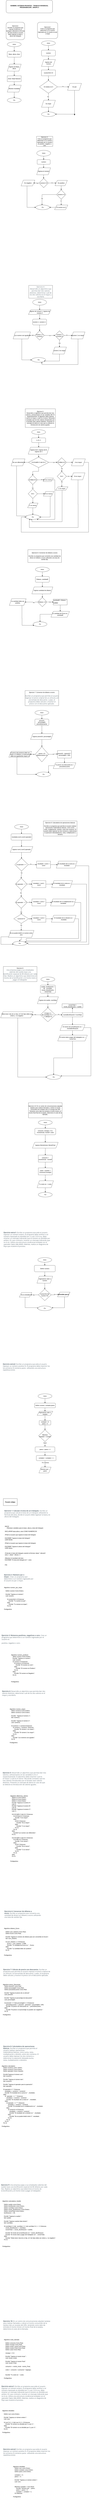<mxfile version="24.7.16">
  <diagram name="Página-1" id="CpMVWjnYlJ8bSgj1xvd3">
    <mxGraphModel dx="2200" dy="2234" grid="1" gridSize="10" guides="1" tooltips="1" connect="1" arrows="1" fold="1" page="1" pageScale="1" pageWidth="827" pageHeight="1169" math="0" shadow="0">
      <root>
        <mxCell id="0" />
        <mxCell id="1" parent="0" />
        <mxCell id="989-_eT2WYPccLRbZkRu-1" value="" style="edgeStyle=orthogonalEdgeStyle;rounded=0;orthogonalLoop=1;jettySize=auto;html=1;" parent="1" source="989-_eT2WYPccLRbZkRu-2" target="989-_eT2WYPccLRbZkRu-6" edge="1">
          <mxGeometry relative="1" as="geometry" />
        </mxCell>
        <mxCell id="989-_eT2WYPccLRbZkRu-2" value="Base, altura, Area" style="rounded=1;whiteSpace=wrap;html=1;fontSize=12;glass=0;strokeWidth=1;shadow=0;" parent="1" vertex="1">
          <mxGeometry x="69.75" y="-670" width="120" height="50" as="geometry" />
        </mxCell>
        <mxCell id="989-_eT2WYPccLRbZkRu-3" style="edgeStyle=orthogonalEdgeStyle;rounded=0;orthogonalLoop=1;jettySize=auto;html=1;entryX=0.5;entryY=0;entryDx=0;entryDy=0;" parent="1" source="989-_eT2WYPccLRbZkRu-4" target="989-_eT2WYPccLRbZkRu-2" edge="1">
          <mxGeometry relative="1" as="geometry" />
        </mxCell>
        <mxCell id="989-_eT2WYPccLRbZkRu-4" value="Inicio" style="ellipse;whiteSpace=wrap;html=1;" parent="1" vertex="1">
          <mxGeometry x="69.75" y="-750" width="120" height="40" as="geometry" />
        </mxCell>
        <mxCell id="989-_eT2WYPccLRbZkRu-5" value="" style="edgeStyle=orthogonalEdgeStyle;rounded=0;orthogonalLoop=1;jettySize=auto;html=1;" parent="1" source="989-_eT2WYPccLRbZkRu-6" target="989-_eT2WYPccLRbZkRu-8" edge="1">
          <mxGeometry relative="1" as="geometry" />
        </mxCell>
        <mxCell id="989-_eT2WYPccLRbZkRu-6" value="Ingreso de Base,&lt;div&gt;altura&lt;/div&gt;" style="shape=parallelogram;perimeter=parallelogramPerimeter;whiteSpace=wrap;html=1;fixedSize=1;" parent="1" vertex="1">
          <mxGeometry x="69.75" y="-560" width="120" height="60" as="geometry" />
        </mxCell>
        <mxCell id="989-_eT2WYPccLRbZkRu-7" value="" style="edgeStyle=orthogonalEdgeStyle;rounded=0;orthogonalLoop=1;jettySize=auto;html=1;" parent="1" source="989-_eT2WYPccLRbZkRu-8" target="989-_eT2WYPccLRbZkRu-11" edge="1">
          <mxGeometry relative="1" as="geometry" />
        </mxCell>
        <mxCell id="989-_eT2WYPccLRbZkRu-8" value="Area= Base*altura/2" style="rounded=0;whiteSpace=wrap;html=1;" parent="1" vertex="1">
          <mxGeometry x="69.75" y="-460" width="120" height="50" as="geometry" />
        </mxCell>
        <mxCell id="989-_eT2WYPccLRbZkRu-9" value="Fin" style="ellipse;whiteSpace=wrap;html=1;" parent="1" vertex="1">
          <mxGeometry x="69.75" y="-270" width="120" height="40" as="geometry" />
        </mxCell>
        <mxCell id="989-_eT2WYPccLRbZkRu-10" value="" style="edgeStyle=orthogonalEdgeStyle;rounded=0;orthogonalLoop=1;jettySize=auto;html=1;" parent="1" source="989-_eT2WYPccLRbZkRu-11" target="989-_eT2WYPccLRbZkRu-9" edge="1">
          <mxGeometry relative="1" as="geometry" />
        </mxCell>
        <mxCell id="989-_eT2WYPccLRbZkRu-11" value="Mostrar resultado" style="shape=parallelogram;perimeter=parallelogramPerimeter;whiteSpace=wrap;html=1;fixedSize=1;" parent="1" vertex="1">
          <mxGeometry x="69.75" y="-380" width="120" height="60" as="geometry" />
        </mxCell>
        <mxCell id="989-_eT2WYPccLRbZkRu-12" value="&lt;div&gt;Ejercicio1:&lt;/div&gt;Escribe un programa que calcule el área de un triangulo utilizando la fórmula del área donde el usuario debe ingresar la base y altura del triángulo" style="rounded=1;whiteSpace=wrap;html=1;" parent="1" vertex="1">
          <mxGeometry x="59.75" y="-920" width="160" height="150" as="geometry" />
        </mxCell>
        <mxCell id="989-_eT2WYPccLRbZkRu-13" value="&lt;div&gt;Ejercicio2:&lt;/div&gt;Crear un programa que determine si un numero ingresado por el usuario es par o impar" style="rounded=1;whiteSpace=wrap;html=1;" parent="1" vertex="1">
          <mxGeometry x="329.75" y="-920" width="175" height="140" as="geometry" />
        </mxCell>
        <mxCell id="989-_eT2WYPccLRbZkRu-14" style="edgeStyle=orthogonalEdgeStyle;rounded=0;orthogonalLoop=1;jettySize=auto;html=1;exitX=0.5;exitY=1;exitDx=0;exitDy=0;" parent="1" source="989-_eT2WYPccLRbZkRu-15" target="989-_eT2WYPccLRbZkRu-17" edge="1">
          <mxGeometry relative="1" as="geometry" />
        </mxCell>
        <mxCell id="989-_eT2WYPccLRbZkRu-15" value="Inicio" style="ellipse;whiteSpace=wrap;html=1;" parent="1" vertex="1">
          <mxGeometry x="364.75" y="-760" width="120" height="40" as="geometry" />
        </mxCell>
        <mxCell id="989-_eT2WYPccLRbZkRu-16" style="edgeStyle=orthogonalEdgeStyle;rounded=0;orthogonalLoop=1;jettySize=auto;html=1;exitX=0.5;exitY=1;exitDx=0;exitDy=0;" parent="1" source="989-_eT2WYPccLRbZkRu-17" target="989-_eT2WYPccLRbZkRu-19" edge="1">
          <mxGeometry relative="1" as="geometry" />
        </mxCell>
        <mxCell id="989-_eT2WYPccLRbZkRu-17" value="numero" style="rounded=1;whiteSpace=wrap;html=1;fontSize=12;glass=0;strokeWidth=1;shadow=0;" parent="1" vertex="1">
          <mxGeometry x="364.75" y="-680" width="120" height="50" as="geometry" />
        </mxCell>
        <mxCell id="989-_eT2WYPccLRbZkRu-18" value="" style="edgeStyle=orthogonalEdgeStyle;rounded=0;orthogonalLoop=1;jettySize=auto;html=1;" parent="1" source="989-_eT2WYPccLRbZkRu-19" target="989-_eT2WYPccLRbZkRu-28" edge="1">
          <mxGeometry relative="1" as="geometry" />
        </mxCell>
        <mxCell id="989-_eT2WYPccLRbZkRu-19" value="Ingreso del&lt;div&gt;&amp;nbsp;numero&lt;/div&gt;" style="shape=parallelogram;perimeter=parallelogramPerimeter;whiteSpace=wrap;html=1;fixedSize=1;" parent="1" vertex="1">
          <mxGeometry x="364.75" y="-600" width="120" height="60" as="geometry" />
        </mxCell>
        <mxCell id="989-_eT2WYPccLRbZkRu-20" value="" style="edgeStyle=orthogonalEdgeStyle;rounded=0;orthogonalLoop=1;jettySize=auto;html=1;" parent="1" source="989-_eT2WYPccLRbZkRu-24" target="989-_eT2WYPccLRbZkRu-26" edge="1">
          <mxGeometry relative="1" as="geometry" />
        </mxCell>
        <mxCell id="989-_eT2WYPccLRbZkRu-21" value="Si" style="edgeLabel;html=1;align=center;verticalAlign=middle;resizable=0;points=[];" parent="989-_eT2WYPccLRbZkRu-20" vertex="1" connectable="0">
          <mxGeometry x="-0.03" y="3" relative="1" as="geometry">
            <mxPoint x="-1" as="offset" />
          </mxGeometry>
        </mxCell>
        <mxCell id="989-_eT2WYPccLRbZkRu-22" value="" style="edgeStyle=orthogonalEdgeStyle;rounded=0;orthogonalLoop=1;jettySize=auto;html=1;" parent="1" source="989-_eT2WYPccLRbZkRu-24" target="989-_eT2WYPccLRbZkRu-31" edge="1">
          <mxGeometry relative="1" as="geometry" />
        </mxCell>
        <mxCell id="989-_eT2WYPccLRbZkRu-23" value="No" style="edgeLabel;html=1;align=center;verticalAlign=middle;resizable=0;points=[];" parent="989-_eT2WYPccLRbZkRu-22" vertex="1" connectable="0">
          <mxGeometry x="-0.041" y="-3" relative="1" as="geometry">
            <mxPoint as="offset" />
          </mxGeometry>
        </mxCell>
        <mxCell id="989-_eT2WYPccLRbZkRu-24" value="Si residuo es 0" style="rhombus;whiteSpace=wrap;html=1;" parent="1" vertex="1">
          <mxGeometry x="347.25" y="-420" width="155" height="110" as="geometry" />
        </mxCell>
        <mxCell id="989-_eT2WYPccLRbZkRu-25" style="edgeStyle=orthogonalEdgeStyle;rounded=0;orthogonalLoop=1;jettySize=auto;html=1;" parent="1" source="989-_eT2WYPccLRbZkRu-26" edge="1">
          <mxGeometry relative="1" as="geometry">
            <mxPoint x="649.75" y="-120" as="targetPoint" />
          </mxGeometry>
        </mxCell>
        <mxCell id="989-_eT2WYPccLRbZkRu-26" value="Es par" style="shape=parallelogram;perimeter=parallelogramPerimeter;whiteSpace=wrap;html=1;fixedSize=1;" parent="1" vertex="1">
          <mxGeometry x="589.75" y="-395" width="120" height="60" as="geometry" />
        </mxCell>
        <mxCell id="989-_eT2WYPccLRbZkRu-27" value="" style="edgeStyle=orthogonalEdgeStyle;rounded=0;orthogonalLoop=1;jettySize=auto;html=1;" parent="1" source="989-_eT2WYPccLRbZkRu-28" target="989-_eT2WYPccLRbZkRu-24" edge="1">
          <mxGeometry relative="1" as="geometry" />
        </mxCell>
        <mxCell id="989-_eT2WYPccLRbZkRu-28" value="numero%2==0" style="rounded=0;whiteSpace=wrap;html=1;" parent="1" vertex="1">
          <mxGeometry x="364.75" y="-510" width="120" height="50" as="geometry" />
        </mxCell>
        <mxCell id="989-_eT2WYPccLRbZkRu-29" value="" style="edgeStyle=orthogonalEdgeStyle;rounded=0;orthogonalLoop=1;jettySize=auto;html=1;" parent="1" source="989-_eT2WYPccLRbZkRu-31" edge="1">
          <mxGeometry relative="1" as="geometry">
            <mxPoint x="424.75" y="-150" as="targetPoint" />
          </mxGeometry>
        </mxCell>
        <mxCell id="989-_eT2WYPccLRbZkRu-30" value="" style="edgeStyle=orthogonalEdgeStyle;rounded=0;orthogonalLoop=1;jettySize=auto;html=1;" parent="1" source="989-_eT2WYPccLRbZkRu-31" target="989-_eT2WYPccLRbZkRu-32" edge="1">
          <mxGeometry relative="1" as="geometry" />
        </mxCell>
        <mxCell id="989-_eT2WYPccLRbZkRu-31" value="Es impar" style="shape=parallelogram;perimeter=parallelogramPerimeter;whiteSpace=wrap;html=1;fixedSize=1;" parent="1" vertex="1">
          <mxGeometry x="364.75" y="-250" width="120" height="60" as="geometry" />
        </mxCell>
        <mxCell id="989-_eT2WYPccLRbZkRu-32" value="Fin" style="ellipse;whiteSpace=wrap;html=1;" parent="1" vertex="1">
          <mxGeometry x="364.75" y="-150" width="120" height="40" as="geometry" />
        </mxCell>
        <mxCell id="989-_eT2WYPccLRbZkRu-33" value="" style="endArrow=classic;startArrow=classic;html=1;rounded=0;" parent="1" edge="1">
          <mxGeometry width="50" height="50" relative="1" as="geometry">
            <mxPoint x="484.75" y="-130.59" as="sourcePoint" />
            <mxPoint x="655.75" y="-130" as="targetPoint" />
          </mxGeometry>
        </mxCell>
        <mxCell id="989-_eT2WYPccLRbZkRu-57" value="&lt;div&gt;Ejercicio 3:&lt;/div&gt;Crea un programa que determine si un numero ingresado por el usuario es positivo, negativo o cero" style="rounded=0;whiteSpace=wrap;html=1;" parent="1" vertex="1">
          <mxGeometry x="322.25" y="60" width="140" height="86" as="geometry" />
        </mxCell>
        <mxCell id="4bdg88DIGVANpdf8BEtC-10" value="" style="edgeStyle=orthogonalEdgeStyle;rounded=0;orthogonalLoop=1;jettySize=auto;html=1;" edge="1" parent="1" source="989-_eT2WYPccLRbZkRu-59" target="989-_eT2WYPccLRbZkRu-62">
          <mxGeometry relative="1" as="geometry" />
        </mxCell>
        <mxCell id="989-_eT2WYPccLRbZkRu-59" value="Inicio" style="ellipse;whiteSpace=wrap;html=1;" parent="1" vertex="1">
          <mxGeometry x="323.75" y="180" width="120" height="50" as="geometry" />
        </mxCell>
        <mxCell id="989-_eT2WYPccLRbZkRu-60" style="edgeStyle=orthogonalEdgeStyle;rounded=0;orthogonalLoop=1;jettySize=auto;html=1;exitX=0.5;exitY=1;exitDx=0;exitDy=0;" parent="1" source="989-_eT2WYPccLRbZkRu-59" target="989-_eT2WYPccLRbZkRu-59" edge="1">
          <mxGeometry relative="1" as="geometry" />
        </mxCell>
        <mxCell id="4bdg88DIGVANpdf8BEtC-11" value="" style="edgeStyle=orthogonalEdgeStyle;rounded=0;orthogonalLoop=1;jettySize=auto;html=1;" edge="1" parent="1" source="989-_eT2WYPccLRbZkRu-62" target="4bdg88DIGVANpdf8BEtC-8">
          <mxGeometry relative="1" as="geometry" />
        </mxCell>
        <mxCell id="989-_eT2WYPccLRbZkRu-62" value="numero" style="rounded=1;whiteSpace=wrap;html=1;fontSize=12;glass=0;strokeWidth=1;shadow=0;" parent="1" vertex="1">
          <mxGeometry x="327.63" y="260" width="112.25" height="40" as="geometry" />
        </mxCell>
        <mxCell id="4bdg88DIGVANpdf8BEtC-1" value="" style="edgeStyle=orthogonalEdgeStyle;rounded=0;orthogonalLoop=1;jettySize=auto;html=1;" edge="1" parent="1" source="989-_eT2WYPccLRbZkRu-67" target="989-_eT2WYPccLRbZkRu-71">
          <mxGeometry relative="1" as="geometry" />
        </mxCell>
        <mxCell id="4bdg88DIGVANpdf8BEtC-2" value="No" style="edgeLabel;html=1;align=center;verticalAlign=middle;resizable=0;points=[];" vertex="1" connectable="0" parent="4bdg88DIGVANpdf8BEtC-1">
          <mxGeometry x="-0.433" relative="1" as="geometry">
            <mxPoint y="1" as="offset" />
          </mxGeometry>
        </mxCell>
        <mxCell id="4bdg88DIGVANpdf8BEtC-4" style="edgeStyle=orthogonalEdgeStyle;rounded=0;orthogonalLoop=1;jettySize=auto;html=1;" edge="1" parent="1" source="989-_eT2WYPccLRbZkRu-67">
          <mxGeometry relative="1" as="geometry">
            <mxPoint x="490" y="461" as="targetPoint" />
          </mxGeometry>
        </mxCell>
        <mxCell id="4bdg88DIGVANpdf8BEtC-5" value="Si" style="edgeLabel;html=1;align=center;verticalAlign=middle;resizable=0;points=[];" vertex="1" connectable="0" parent="4bdg88DIGVANpdf8BEtC-4">
          <mxGeometry x="-0.064" y="1" relative="1" as="geometry">
            <mxPoint as="offset" />
          </mxGeometry>
        </mxCell>
        <mxCell id="989-_eT2WYPccLRbZkRu-67" value="numero&amp;gt;=0" style="rhombus;whiteSpace=wrap;html=1;" parent="1" vertex="1">
          <mxGeometry x="343.75" y="421" width="80" height="80" as="geometry" />
        </mxCell>
        <mxCell id="989-_eT2WYPccLRbZkRu-68" value="" style="edgeStyle=orthogonalEdgeStyle;rounded=0;orthogonalLoop=1;jettySize=auto;html=1;" parent="1" source="989-_eT2WYPccLRbZkRu-69" target="989-_eT2WYPccLRbZkRu-74" edge="1">
          <mxGeometry relative="1" as="geometry" />
        </mxCell>
        <mxCell id="989-_eT2WYPccLRbZkRu-69" value="Es positivo" style="shape=parallelogram;perimeter=parallelogramPerimeter;whiteSpace=wrap;html=1;fixedSize=1;" parent="1" vertex="1">
          <mxGeometry x="481.63" y="438" width="106.25" height="46" as="geometry" />
        </mxCell>
        <mxCell id="4bdg88DIGVANpdf8BEtC-3" style="edgeStyle=orthogonalEdgeStyle;rounded=0;orthogonalLoop=1;jettySize=auto;html=1;entryX=0;entryY=0.5;entryDx=0;entryDy=0;" edge="1" parent="1" source="989-_eT2WYPccLRbZkRu-71" target="989-_eT2WYPccLRbZkRu-77">
          <mxGeometry relative="1" as="geometry">
            <mxPoint x="248.07" y="660" as="targetPoint" />
            <Array as="points">
              <mxPoint x="240" y="670" />
            </Array>
          </mxGeometry>
        </mxCell>
        <mxCell id="989-_eT2WYPccLRbZkRu-71" value="Es negativo" style="shape=parallelogram;perimeter=parallelogramPerimeter;whiteSpace=wrap;html=1;fixedSize=1;" parent="1" vertex="1">
          <mxGeometry x="188.57" y="436" width="119" height="50" as="geometry" />
        </mxCell>
        <mxCell id="989-_eT2WYPccLRbZkRu-72" value="" style="edgeStyle=orthogonalEdgeStyle;rounded=0;orthogonalLoop=1;jettySize=auto;html=1;" parent="1" source="989-_eT2WYPccLRbZkRu-74" target="989-_eT2WYPccLRbZkRu-76" edge="1">
          <mxGeometry relative="1" as="geometry" />
        </mxCell>
        <mxCell id="989-_eT2WYPccLRbZkRu-73" value="Si" style="edgeLabel;html=1;align=center;verticalAlign=middle;resizable=0;points=[];" parent="989-_eT2WYPccLRbZkRu-72" vertex="1" connectable="0">
          <mxGeometry x="-0.424" y="-2" relative="1" as="geometry">
            <mxPoint as="offset" />
          </mxGeometry>
        </mxCell>
        <mxCell id="989-_eT2WYPccLRbZkRu-74" value="numero==0" style="rhombus;whiteSpace=wrap;html=1;" parent="1" vertex="1">
          <mxGeometry x="494.75" y="520" width="80" height="80" as="geometry" />
        </mxCell>
        <mxCell id="4bdg88DIGVANpdf8BEtC-6" value="" style="edgeStyle=orthogonalEdgeStyle;rounded=0;orthogonalLoop=1;jettySize=auto;html=1;" edge="1" parent="1" source="989-_eT2WYPccLRbZkRu-76" target="989-_eT2WYPccLRbZkRu-77">
          <mxGeometry relative="1" as="geometry" />
        </mxCell>
        <mxCell id="989-_eT2WYPccLRbZkRu-76" value="El numero es 0" style="shape=parallelogram;perimeter=parallelogramPerimeter;whiteSpace=wrap;html=1;fixedSize=1;" parent="1" vertex="1">
          <mxGeometry x="477.38" y="650" width="114.75" height="40" as="geometry" />
        </mxCell>
        <mxCell id="989-_eT2WYPccLRbZkRu-77" value="Fin" style="ellipse;whiteSpace=wrap;html=1;" parent="1" vertex="1">
          <mxGeometry x="314.75" y="650" width="120" height="40" as="geometry" />
        </mxCell>
        <mxCell id="989-_eT2WYPccLRbZkRu-78" style="edgeStyle=orthogonalEdgeStyle;rounded=0;orthogonalLoop=1;jettySize=auto;html=1;exitX=0;exitY=0.5;exitDx=0;exitDy=0;entryX=0.456;entryY=0.004;entryDx=0;entryDy=0;entryPerimeter=0;" parent="1" source="989-_eT2WYPccLRbZkRu-74" target="989-_eT2WYPccLRbZkRu-77" edge="1">
          <mxGeometry relative="1" as="geometry" />
        </mxCell>
        <mxCell id="989-_eT2WYPccLRbZkRu-79" value="No" style="edgeLabel;html=1;align=center;verticalAlign=middle;resizable=0;points=[];" parent="989-_eT2WYPccLRbZkRu-78" vertex="1" connectable="0">
          <mxGeometry x="0.483" relative="1" as="geometry">
            <mxPoint as="offset" />
          </mxGeometry>
        </mxCell>
        <mxCell id="989-_eT2WYPccLRbZkRu-105" value="&lt;div&gt;&lt;span style=&quot;color: rgb(82, 96, 105); font-family: &amp;quot;Open Sans&amp;quot;, sans-serif; font-size: 14px; text-align: left; background-color: rgb(255, 255, 255);&quot;&gt;Ejercicio 4:&lt;/span&gt;&lt;/div&gt;&lt;span style=&quot;color: rgb(82, 96, 105); font-family: &amp;quot;Open Sans&amp;quot;, sans-serif; font-size: 14px; text-align: left; background-color: rgb(255, 255, 255);&quot;&gt;Desarrolle un algoritmo que permita leer dos valores distintos,&lt;/span&gt;&lt;span style=&quot;box-sizing: border-box; font-weight: bolder; color: rgb(82, 96, 105); font-family: &amp;quot;Open Sans&amp;quot;, sans-serif; font-size: 14px; text-align: left; background-color: rgb(255, 255, 255);&quot;&gt;&amp;nbsp;&lt;/span&gt;&lt;span style=&quot;color: rgb(82, 96, 105); font-family: &amp;quot;Open Sans&amp;quot;, sans-serif; font-size: 14px; text-align: left; background-color: rgb(255, 255, 255);&quot;&gt;determinar cuál de los dos valores es el mayor y escribirlo&lt;/span&gt;" style="rounded=0;whiteSpace=wrap;html=1;" parent="1" vertex="1">
          <mxGeometry x="255" y="1340" width="205" height="110" as="geometry" />
        </mxCell>
        <mxCell id="4bdg88DIGVANpdf8BEtC-13" value="" style="edgeStyle=orthogonalEdgeStyle;rounded=0;orthogonalLoop=1;jettySize=auto;html=1;" edge="1" parent="1" source="989-_eT2WYPccLRbZkRu-106" target="989-_eT2WYPccLRbZkRu-128">
          <mxGeometry relative="1" as="geometry" />
        </mxCell>
        <mxCell id="989-_eT2WYPccLRbZkRu-106" value="Inicio" style="ellipse;whiteSpace=wrap;html=1;" parent="1" vertex="1">
          <mxGeometry x="288.75" y="1460" width="120" height="50" as="geometry" />
        </mxCell>
        <mxCell id="989-_eT2WYPccLRbZkRu-107" style="edgeStyle=orthogonalEdgeStyle;rounded=0;orthogonalLoop=1;jettySize=auto;html=1;exitX=0.5;exitY=1;exitDx=0;exitDy=0;entryX=0.5;entryY=0;entryDx=0;entryDy=0;" parent="1" source="989-_eT2WYPccLRbZkRu-108" target="989-_eT2WYPccLRbZkRu-113" edge="1">
          <mxGeometry relative="1" as="geometry" />
        </mxCell>
        <mxCell id="989-_eT2WYPccLRbZkRu-108" value="numero 1, numero 2,&amp;nbsp;" style="rounded=1;whiteSpace=wrap;html=1;fontSize=12;glass=0;strokeWidth=1;shadow=0;" parent="1" vertex="1">
          <mxGeometry x="288.75" y="1630" width="120" height="50" as="geometry" />
        </mxCell>
        <mxCell id="989-_eT2WYPccLRbZkRu-109" style="edgeStyle=orthogonalEdgeStyle;rounded=0;orthogonalLoop=1;jettySize=auto;html=1;exitX=0;exitY=0.5;exitDx=0;exitDy=0;entryX=1;entryY=0.5;entryDx=0;entryDy=0;" parent="1" source="989-_eT2WYPccLRbZkRu-113" target="989-_eT2WYPccLRbZkRu-115" edge="1">
          <mxGeometry relative="1" as="geometry" />
        </mxCell>
        <mxCell id="989-_eT2WYPccLRbZkRu-110" value="NO" style="edgeLabel;html=1;align=center;verticalAlign=middle;resizable=0;points=[];" parent="989-_eT2WYPccLRbZkRu-109" vertex="1" connectable="0">
          <mxGeometry x="-0.212" y="1" relative="1" as="geometry">
            <mxPoint as="offset" />
          </mxGeometry>
        </mxCell>
        <mxCell id="989-_eT2WYPccLRbZkRu-111" style="edgeStyle=orthogonalEdgeStyle;rounded=0;orthogonalLoop=1;jettySize=auto;html=1;exitX=1;exitY=0.5;exitDx=0;exitDy=0;entryX=0;entryY=0.5;entryDx=0;entryDy=0;" parent="1" source="989-_eT2WYPccLRbZkRu-113" edge="1">
          <mxGeometry relative="1" as="geometry">
            <mxPoint x="480" y="1770" as="targetPoint" />
          </mxGeometry>
        </mxCell>
        <mxCell id="989-_eT2WYPccLRbZkRu-112" value="Si" style="edgeLabel;html=1;align=center;verticalAlign=middle;resizable=0;points=[];" parent="989-_eT2WYPccLRbZkRu-111" vertex="1" connectable="0">
          <mxGeometry x="0.052" relative="1" as="geometry">
            <mxPoint as="offset" />
          </mxGeometry>
        </mxCell>
        <mxCell id="989-_eT2WYPccLRbZkRu-113" value="numero 1 != numero2" style="rhombus;whiteSpace=wrap;html=1;" parent="1" vertex="1">
          <mxGeometry x="308.75" y="1730" width="80" height="80" as="geometry" />
        </mxCell>
        <mxCell id="989-_eT2WYPccLRbZkRu-114" style="edgeStyle=orthogonalEdgeStyle;rounded=0;orthogonalLoop=1;jettySize=auto;html=1;exitX=0.5;exitY=1;exitDx=0;exitDy=0;entryX=0;entryY=0.5;entryDx=0;entryDy=0;" parent="1" source="989-_eT2WYPccLRbZkRu-115" target="989-_eT2WYPccLRbZkRu-124" edge="1">
          <mxGeometry relative="1" as="geometry" />
        </mxCell>
        <mxCell id="989-_eT2WYPccLRbZkRu-115" value="Los numero son iguales" style="shape=parallelogram;perimeter=parallelogramPerimeter;whiteSpace=wrap;html=1;fixedSize=1;" parent="1" vertex="1">
          <mxGeometry x="120" y="1740" width="150" height="60" as="geometry" />
        </mxCell>
        <mxCell id="989-_eT2WYPccLRbZkRu-116" style="edgeStyle=orthogonalEdgeStyle;rounded=0;orthogonalLoop=1;jettySize=auto;html=1;exitX=1;exitY=0.5;exitDx=0;exitDy=0;entryX=0;entryY=0.5;entryDx=0;entryDy=0;" parent="1" source="989-_eT2WYPccLRbZkRu-121" target="989-_eT2WYPccLRbZkRu-122" edge="1">
          <mxGeometry relative="1" as="geometry" />
        </mxCell>
        <mxCell id="989-_eT2WYPccLRbZkRu-117" style="edgeStyle=orthogonalEdgeStyle;rounded=0;orthogonalLoop=1;jettySize=auto;html=1;exitX=0.5;exitY=1;exitDx=0;exitDy=0;entryX=0.5;entryY=0;entryDx=0;entryDy=0;" parent="1" source="989-_eT2WYPccLRbZkRu-121" target="989-_eT2WYPccLRbZkRu-123" edge="1">
          <mxGeometry relative="1" as="geometry" />
        </mxCell>
        <mxCell id="989-_eT2WYPccLRbZkRu-118" value="NO" style="edgeLabel;html=1;align=center;verticalAlign=middle;resizable=0;points=[];" parent="989-_eT2WYPccLRbZkRu-117" vertex="1" connectable="0">
          <mxGeometry x="-0.098" y="1" relative="1" as="geometry">
            <mxPoint as="offset" />
          </mxGeometry>
        </mxCell>
        <mxCell id="989-_eT2WYPccLRbZkRu-119" value="" style="edgeStyle=orthogonalEdgeStyle;rounded=0;orthogonalLoop=1;jettySize=auto;html=1;" parent="1" source="989-_eT2WYPccLRbZkRu-121" target="989-_eT2WYPccLRbZkRu-122" edge="1">
          <mxGeometry relative="1" as="geometry" />
        </mxCell>
        <mxCell id="989-_eT2WYPccLRbZkRu-120" value="SI" style="edgeLabel;html=1;align=center;verticalAlign=middle;resizable=0;points=[];" parent="989-_eT2WYPccLRbZkRu-119" vertex="1" connectable="0">
          <mxGeometry x="-0.336" y="2" relative="1" as="geometry">
            <mxPoint as="offset" />
          </mxGeometry>
        </mxCell>
        <mxCell id="989-_eT2WYPccLRbZkRu-121" value="numero 1 &amp;gt;numero 2" style="rhombus;whiteSpace=wrap;html=1;" parent="1" vertex="1">
          <mxGeometry x="480" y="1730" width="80" height="80" as="geometry" />
        </mxCell>
        <mxCell id="989-_eT2WYPccLRbZkRu-122" value="numero 1 es mayor" style="shape=parallelogram;perimeter=parallelogramPerimeter;whiteSpace=wrap;html=1;fixedSize=1;" parent="1" vertex="1">
          <mxGeometry x="620" y="1740" width="120" height="60" as="geometry" />
        </mxCell>
        <mxCell id="989-_eT2WYPccLRbZkRu-123" value="numero 2 es mayor" style="shape=parallelogram;perimeter=parallelogramPerimeter;whiteSpace=wrap;html=1;fixedSize=1;" parent="1" vertex="1">
          <mxGeometry x="460" y="1870" width="120" height="60" as="geometry" />
        </mxCell>
        <mxCell id="989-_eT2WYPccLRbZkRu-124" value="Fin" style="ellipse;whiteSpace=wrap;html=1;" parent="1" vertex="1">
          <mxGeometry x="280" y="1960" width="120" height="40" as="geometry" />
        </mxCell>
        <mxCell id="989-_eT2WYPccLRbZkRu-125" style="edgeStyle=orthogonalEdgeStyle;rounded=0;orthogonalLoop=1;jettySize=auto;html=1;exitX=0.5;exitY=1;exitDx=0;exitDy=0;entryX=0.939;entryY=0.868;entryDx=0;entryDy=0;entryPerimeter=0;" parent="1" source="989-_eT2WYPccLRbZkRu-123" target="989-_eT2WYPccLRbZkRu-124" edge="1">
          <mxGeometry relative="1" as="geometry">
            <Array as="points">
              <mxPoint x="520" y="1990" />
              <mxPoint x="393" y="1990" />
            </Array>
          </mxGeometry>
        </mxCell>
        <mxCell id="989-_eT2WYPccLRbZkRu-126" style="edgeStyle=orthogonalEdgeStyle;rounded=0;orthogonalLoop=1;jettySize=auto;html=1;exitX=0.5;exitY=1;exitDx=0;exitDy=0;entryX=0.733;entryY=0.985;entryDx=0;entryDy=0;entryPerimeter=0;" parent="1" source="989-_eT2WYPccLRbZkRu-122" target="989-_eT2WYPccLRbZkRu-124" edge="1">
          <mxGeometry relative="1" as="geometry" />
        </mxCell>
        <mxCell id="4bdg88DIGVANpdf8BEtC-15" value="" style="edgeStyle=orthogonalEdgeStyle;rounded=0;orthogonalLoop=1;jettySize=auto;html=1;" edge="1" parent="1" source="989-_eT2WYPccLRbZkRu-128" target="989-_eT2WYPccLRbZkRu-108">
          <mxGeometry relative="1" as="geometry" />
        </mxCell>
        <mxCell id="989-_eT2WYPccLRbZkRu-128" value="Ingreso de numero 1, ingreso de numero 2" style="shape=parallelogram;perimeter=parallelogramPerimeter;whiteSpace=wrap;html=1;fixedSize=1;" parent="1" vertex="1">
          <mxGeometry x="252.5" y="1550" width="193.75" height="40" as="geometry" />
        </mxCell>
        <mxCell id="989-_eT2WYPccLRbZkRu-130" value="Ejercicio 5:&lt;br&gt;Desarrolle un algoritmo que permita leer tres valores y almacenarlos en las variables AB YC respectivamente. El algoritmo debe imprimir cual es el mayor y cuál es el menor. Recuerde constatar que los tres valores introducidos por el teclado sean valores distintos. Presente un mensaje de alerta en caso que se detecte la introducción de valores iguales&amp;nbsp;" style="rounded=0;whiteSpace=wrap;html=1;" parent="1" vertex="1">
          <mxGeometry x="225" y="2400" width="260" height="160" as="geometry" />
        </mxCell>
        <mxCell id="4bdg88DIGVANpdf8BEtC-17" value="" style="edgeStyle=orthogonalEdgeStyle;rounded=0;orthogonalLoop=1;jettySize=auto;html=1;" edge="1" parent="1" source="989-_eT2WYPccLRbZkRu-132" target="4bdg88DIGVANpdf8BEtC-16">
          <mxGeometry relative="1" as="geometry" />
        </mxCell>
        <mxCell id="989-_eT2WYPccLRbZkRu-132" value="Inicio" style="ellipse;whiteSpace=wrap;html=1;" parent="1" vertex="1">
          <mxGeometry x="280" y="2580" width="120" height="40" as="geometry" />
        </mxCell>
        <mxCell id="4bdg88DIGVANpdf8BEtC-21" value="" style="edgeStyle=orthogonalEdgeStyle;rounded=0;orthogonalLoop=1;jettySize=auto;html=1;" edge="1" parent="1" source="989-_eT2WYPccLRbZkRu-134" target="989-_eT2WYPccLRbZkRu-140">
          <mxGeometry relative="1" as="geometry" />
        </mxCell>
        <mxCell id="989-_eT2WYPccLRbZkRu-134" value="Ingreso de A, ingreso de B, ingreso de C" style="shape=parallelogram;perimeter=parallelogramPerimeter;whiteSpace=wrap;html=1;fixedSize=1;" parent="1" vertex="1">
          <mxGeometry x="250.63" y="2730" width="180" height="60" as="geometry" />
        </mxCell>
        <mxCell id="989-_eT2WYPccLRbZkRu-137" value="" style="edgeStyle=orthogonalEdgeStyle;rounded=0;orthogonalLoop=1;jettySize=auto;html=1;" parent="1" source="989-_eT2WYPccLRbZkRu-140" target="989-_eT2WYPccLRbZkRu-146" edge="1">
          <mxGeometry relative="1" as="geometry" />
        </mxCell>
        <mxCell id="989-_eT2WYPccLRbZkRu-138" value="Si" style="edgeLabel;html=1;align=center;verticalAlign=middle;resizable=0;points=[];" parent="989-_eT2WYPccLRbZkRu-137" vertex="1" connectable="0">
          <mxGeometry x="0.219" y="-1" relative="1" as="geometry">
            <mxPoint as="offset" />
          </mxGeometry>
        </mxCell>
        <mxCell id="989-_eT2WYPccLRbZkRu-139" value="" style="edgeStyle=orthogonalEdgeStyle;rounded=0;orthogonalLoop=1;jettySize=auto;html=1;" parent="1" source="989-_eT2WYPccLRbZkRu-140" target="989-_eT2WYPccLRbZkRu-164" edge="1">
          <mxGeometry relative="1" as="geometry" />
        </mxCell>
        <mxCell id="4bdg88DIGVANpdf8BEtC-22" value="" style="edgeStyle=orthogonalEdgeStyle;rounded=0;orthogonalLoop=1;jettySize=auto;html=1;" edge="1" parent="1" source="989-_eT2WYPccLRbZkRu-140" target="989-_eT2WYPccLRbZkRu-142">
          <mxGeometry relative="1" as="geometry" />
        </mxCell>
        <mxCell id="989-_eT2WYPccLRbZkRu-140" value="A!=B &amp;amp;&amp;amp;B!=C &amp;amp;&amp;amp; A!=C" style="rhombus;whiteSpace=wrap;html=1;" parent="1" vertex="1">
          <mxGeometry x="252.5" y="2815" width="175" height="90" as="geometry" />
        </mxCell>
        <mxCell id="4bdg88DIGVANpdf8BEtC-30" style="edgeStyle=orthogonalEdgeStyle;rounded=0;orthogonalLoop=1;jettySize=auto;html=1;entryX=0.058;entryY=0.3;entryDx=0;entryDy=0;entryPerimeter=0;" edge="1" parent="1" source="989-_eT2WYPccLRbZkRu-142" target="989-_eT2WYPccLRbZkRu-159">
          <mxGeometry relative="1" as="geometry">
            <mxPoint x="162.57" y="3320" as="targetPoint" />
            <Array as="points">
              <mxPoint x="150" y="3320" />
              <mxPoint x="242" y="3320" />
            </Array>
          </mxGeometry>
        </mxCell>
        <mxCell id="989-_eT2WYPccLRbZkRu-142" value="No son diferentes" style="shape=parallelogram;perimeter=parallelogramPerimeter;whiteSpace=wrap;html=1;fixedSize=1;" parent="1" vertex="1">
          <mxGeometry x="102.57" y="2830" width="120" height="60" as="geometry" />
        </mxCell>
        <mxCell id="989-_eT2WYPccLRbZkRu-143" value="" style="edgeStyle=orthogonalEdgeStyle;rounded=0;orthogonalLoop=1;jettySize=auto;html=1;" parent="1" source="989-_eT2WYPccLRbZkRu-146" target="989-_eT2WYPccLRbZkRu-148" edge="1">
          <mxGeometry relative="1" as="geometry" />
        </mxCell>
        <mxCell id="989-_eT2WYPccLRbZkRu-144" value="" style="edgeStyle=orthogonalEdgeStyle;rounded=0;orthogonalLoop=1;jettySize=auto;html=1;" parent="1" source="989-_eT2WYPccLRbZkRu-146" target="989-_eT2WYPccLRbZkRu-154" edge="1">
          <mxGeometry relative="1" as="geometry" />
        </mxCell>
        <mxCell id="989-_eT2WYPccLRbZkRu-145" value="No" style="edgeLabel;html=1;align=center;verticalAlign=middle;resizable=0;points=[];" parent="989-_eT2WYPccLRbZkRu-144" vertex="1" connectable="0">
          <mxGeometry x="-0.346" y="2" relative="1" as="geometry">
            <mxPoint as="offset" />
          </mxGeometry>
        </mxCell>
        <mxCell id="989-_eT2WYPccLRbZkRu-146" value="A&amp;gt;B&amp;amp;&amp;amp; A&amp;gt;C" style="rhombus;whiteSpace=wrap;html=1;" parent="1" vertex="1">
          <mxGeometry x="499.13" y="2820" width="80" height="80" as="geometry" />
        </mxCell>
        <mxCell id="4bdg88DIGVANpdf8BEtC-28" style="edgeStyle=orthogonalEdgeStyle;rounded=0;orthogonalLoop=1;jettySize=auto;html=1;entryX=0;entryY=0.5;entryDx=0;entryDy=0;" edge="1" parent="1" source="989-_eT2WYPccLRbZkRu-148" target="989-_eT2WYPccLRbZkRu-159">
          <mxGeometry relative="1" as="geometry">
            <mxPoint x="190" y="3450" as="targetPoint" />
            <Array as="points">
              <mxPoint x="771" y="2860" />
              <mxPoint x="771" y="3460" />
              <mxPoint x="190" y="3460" />
              <mxPoint x="190" y="3330" />
            </Array>
          </mxGeometry>
        </mxCell>
        <mxCell id="989-_eT2WYPccLRbZkRu-148" value="A es mayor" style="shape=parallelogram;perimeter=parallelogramPerimeter;whiteSpace=wrap;html=1;fixedSize=1;" parent="1" vertex="1">
          <mxGeometry x="623.13" y="2830" width="120" height="60" as="geometry" />
        </mxCell>
        <mxCell id="989-_eT2WYPccLRbZkRu-149" value="" style="edgeStyle=orthogonalEdgeStyle;rounded=0;orthogonalLoop=1;jettySize=auto;html=1;" parent="1" source="989-_eT2WYPccLRbZkRu-154" target="989-_eT2WYPccLRbZkRu-156" edge="1">
          <mxGeometry relative="1" as="geometry" />
        </mxCell>
        <mxCell id="989-_eT2WYPccLRbZkRu-150" value="" style="edgeStyle=orthogonalEdgeStyle;rounded=0;orthogonalLoop=1;jettySize=auto;html=1;" parent="1" source="989-_eT2WYPccLRbZkRu-154" target="989-_eT2WYPccLRbZkRu-156" edge="1">
          <mxGeometry relative="1" as="geometry" />
        </mxCell>
        <mxCell id="989-_eT2WYPccLRbZkRu-151" value="Si" style="edgeLabel;html=1;align=center;verticalAlign=middle;resizable=0;points=[];" parent="989-_eT2WYPccLRbZkRu-150" vertex="1" connectable="0">
          <mxGeometry x="-0.343" relative="1" as="geometry">
            <mxPoint as="offset" />
          </mxGeometry>
        </mxCell>
        <mxCell id="989-_eT2WYPccLRbZkRu-152" value="" style="edgeStyle=orthogonalEdgeStyle;rounded=0;orthogonalLoop=1;jettySize=auto;html=1;" parent="1" source="989-_eT2WYPccLRbZkRu-154" target="989-_eT2WYPccLRbZkRu-158" edge="1">
          <mxGeometry relative="1" as="geometry" />
        </mxCell>
        <mxCell id="989-_eT2WYPccLRbZkRu-153" value="No" style="edgeLabel;html=1;align=center;verticalAlign=middle;resizable=0;points=[];" parent="989-_eT2WYPccLRbZkRu-152" vertex="1" connectable="0">
          <mxGeometry x="-0.724" relative="1" as="geometry">
            <mxPoint as="offset" />
          </mxGeometry>
        </mxCell>
        <mxCell id="989-_eT2WYPccLRbZkRu-154" value="B&amp;gt;C" style="rhombus;whiteSpace=wrap;html=1;" parent="1" vertex="1">
          <mxGeometry x="500" y="2940" width="80" height="80" as="geometry" />
        </mxCell>
        <mxCell id="4bdg88DIGVANpdf8BEtC-27" style="edgeStyle=orthogonalEdgeStyle;rounded=0;orthogonalLoop=1;jettySize=auto;html=1;entryX=0.239;entryY=1.004;entryDx=0;entryDy=0;entryPerimeter=0;" edge="1" parent="1" source="989-_eT2WYPccLRbZkRu-156" target="989-_eT2WYPccLRbZkRu-159">
          <mxGeometry relative="1" as="geometry">
            <mxPoint x="260" y="3400" as="targetPoint" />
            <Array as="points">
              <mxPoint x="680" y="3220" />
              <mxPoint x="681" y="3220" />
              <mxPoint x="681" y="3420" />
              <mxPoint x="260" y="3420" />
              <mxPoint x="260" y="3350" />
            </Array>
          </mxGeometry>
        </mxCell>
        <mxCell id="989-_eT2WYPccLRbZkRu-156" value="B es mayor&amp;nbsp;" style="shape=parallelogram;perimeter=parallelogramPerimeter;whiteSpace=wrap;html=1;fixedSize=1;" parent="1" vertex="1">
          <mxGeometry x="620" y="2950" width="120" height="60" as="geometry" />
        </mxCell>
        <mxCell id="4bdg88DIGVANpdf8BEtC-26" style="edgeStyle=orthogonalEdgeStyle;rounded=0;orthogonalLoop=1;jettySize=auto;html=1;entryX=0.5;entryY=1;entryDx=0;entryDy=0;" edge="1" parent="1">
          <mxGeometry relative="1" as="geometry">
            <mxPoint x="272.61" y="3350" as="targetPoint" />
            <mxPoint x="542.569" y="3100" as="sourcePoint" />
            <Array as="points">
              <mxPoint x="542.54" y="3370" />
              <mxPoint x="282.54" y="3370" />
              <mxPoint x="282.54" y="3350" />
            </Array>
          </mxGeometry>
        </mxCell>
        <mxCell id="989-_eT2WYPccLRbZkRu-158" value="C es mayor" style="shape=parallelogram;perimeter=parallelogramPerimeter;whiteSpace=wrap;html=1;fixedSize=1;" parent="1" vertex="1">
          <mxGeometry x="486.69" y="3070" width="106.63" height="30" as="geometry" />
        </mxCell>
        <mxCell id="989-_eT2WYPccLRbZkRu-159" value="Fin" style="ellipse;whiteSpace=wrap;html=1;" parent="1" vertex="1">
          <mxGeometry x="230.07" y="3310" width="120" height="40" as="geometry" />
        </mxCell>
        <mxCell id="989-_eT2WYPccLRbZkRu-160" value="" style="edgeStyle=orthogonalEdgeStyle;rounded=0;orthogonalLoop=1;jettySize=auto;html=1;" parent="1" source="989-_eT2WYPccLRbZkRu-164" target="989-_eT2WYPccLRbZkRu-166" edge="1">
          <mxGeometry relative="1" as="geometry" />
        </mxCell>
        <mxCell id="989-_eT2WYPccLRbZkRu-161" value="Si" style="edgeLabel;html=1;align=center;verticalAlign=middle;resizable=0;points=[];" parent="989-_eT2WYPccLRbZkRu-160" vertex="1" connectable="0">
          <mxGeometry x="0.248" y="2" relative="1" as="geometry">
            <mxPoint as="offset" />
          </mxGeometry>
        </mxCell>
        <mxCell id="989-_eT2WYPccLRbZkRu-162" value="" style="edgeStyle=orthogonalEdgeStyle;rounded=0;orthogonalLoop=1;jettySize=auto;html=1;" parent="1" source="989-_eT2WYPccLRbZkRu-164" target="989-_eT2WYPccLRbZkRu-169" edge="1">
          <mxGeometry relative="1" as="geometry" />
        </mxCell>
        <mxCell id="989-_eT2WYPccLRbZkRu-163" value="No" style="edgeLabel;html=1;align=center;verticalAlign=middle;resizable=0;points=[];" parent="989-_eT2WYPccLRbZkRu-162" vertex="1" connectable="0">
          <mxGeometry x="0.514" y="-1" relative="1" as="geometry">
            <mxPoint as="offset" />
          </mxGeometry>
        </mxCell>
        <mxCell id="989-_eT2WYPccLRbZkRu-164" value="A&amp;lt;B&amp;amp;&amp;amp; A&amp;lt;C" style="rhombus;whiteSpace=wrap;html=1;" parent="1" vertex="1">
          <mxGeometry x="249.5" y="2970" width="80" height="80" as="geometry" />
        </mxCell>
        <mxCell id="4bdg88DIGVANpdf8BEtC-32" style="edgeStyle=orthogonalEdgeStyle;rounded=0;orthogonalLoop=1;jettySize=auto;html=1;entryX=0.8;entryY=1.003;entryDx=0;entryDy=0;entryPerimeter=0;" edge="1" parent="1" source="989-_eT2WYPccLRbZkRu-166" target="989-_eT2WYPccLRbZkRu-159">
          <mxGeometry relative="1" as="geometry">
            <mxPoint x="470" y="3350" as="targetPoint" />
            <Array as="points">
              <mxPoint x="480" y="3010" />
              <mxPoint x="480" y="3350" />
            </Array>
          </mxGeometry>
        </mxCell>
        <mxCell id="989-_eT2WYPccLRbZkRu-166" value="A es menor" style="shape=parallelogram;perimeter=parallelogramPerimeter;whiteSpace=wrap;html=1;fixedSize=1;" parent="1" vertex="1">
          <mxGeometry x="378.07" y="2995" width="90" height="30" as="geometry" />
        </mxCell>
        <mxCell id="989-_eT2WYPccLRbZkRu-167" value="" style="edgeStyle=orthogonalEdgeStyle;rounded=0;orthogonalLoop=1;jettySize=auto;html=1;" parent="1" source="989-_eT2WYPccLRbZkRu-169" target="989-_eT2WYPccLRbZkRu-170" edge="1">
          <mxGeometry relative="1" as="geometry" />
        </mxCell>
        <mxCell id="989-_eT2WYPccLRbZkRu-168" style="edgeStyle=orthogonalEdgeStyle;rounded=0;orthogonalLoop=1;jettySize=auto;html=1;entryX=0.5;entryY=0;entryDx=0;entryDy=0;" parent="1" source="989-_eT2WYPccLRbZkRu-169" target="989-_eT2WYPccLRbZkRu-171" edge="1">
          <mxGeometry relative="1" as="geometry" />
        </mxCell>
        <mxCell id="989-_eT2WYPccLRbZkRu-169" value="B&amp;lt;C" style="rhombus;whiteSpace=wrap;html=1;" parent="1" vertex="1">
          <mxGeometry x="250.07" y="3090" width="80" height="80" as="geometry" />
        </mxCell>
        <mxCell id="4bdg88DIGVANpdf8BEtC-25" style="edgeStyle=orthogonalEdgeStyle;rounded=0;orthogonalLoop=1;jettySize=auto;html=1;entryX=1;entryY=0.5;entryDx=0;entryDy=0;" edge="1" parent="1" source="989-_eT2WYPccLRbZkRu-170" target="989-_eT2WYPccLRbZkRu-159">
          <mxGeometry relative="1" as="geometry">
            <mxPoint x="426.25" y="3330" as="targetPoint" />
            <Array as="points">
              <mxPoint x="440" y="3330" />
            </Array>
          </mxGeometry>
        </mxCell>
        <mxCell id="989-_eT2WYPccLRbZkRu-170" value="B es menor" style="shape=parallelogram;perimeter=parallelogramPerimeter;whiteSpace=wrap;html=1;fixedSize=1;" parent="1" vertex="1">
          <mxGeometry x="381.25" y="3110" width="90" height="40" as="geometry" />
        </mxCell>
        <mxCell id="4bdg88DIGVANpdf8BEtC-23" value="" style="edgeStyle=orthogonalEdgeStyle;rounded=0;orthogonalLoop=1;jettySize=auto;html=1;" edge="1" parent="1" source="989-_eT2WYPccLRbZkRu-171" target="989-_eT2WYPccLRbZkRu-159">
          <mxGeometry relative="1" as="geometry" />
        </mxCell>
        <mxCell id="989-_eT2WYPccLRbZkRu-171" value="C es menor" style="shape=parallelogram;perimeter=parallelogramPerimeter;whiteSpace=wrap;html=1;fixedSize=1;" parent="1" vertex="1">
          <mxGeometry x="245.07" y="3210" width="90" height="40" as="geometry" />
        </mxCell>
        <mxCell id="989-_eT2WYPccLRbZkRu-231" value="Ejercicio 6: Conversor de dólares a euros&lt;div&gt;&lt;br&gt;&lt;/div&gt;&lt;div&gt;Escribe un programa que convierta una cantidad de dinero en dólares a euros utilizando una tasa de cambio fija.&lt;/div&gt;" style="rounded=0;whiteSpace=wrap;html=1;" parent="1" vertex="1">
          <mxGeometry x="247.25" y="3610" width="290" height="110" as="geometry" />
        </mxCell>
        <mxCell id="989-_eT2WYPccLRbZkRu-232" value="" style="edgeStyle=orthogonalEdgeStyle;rounded=0;orthogonalLoop=1;jettySize=auto;html=1;" parent="1" source="989-_eT2WYPccLRbZkRu-233" target="989-_eT2WYPccLRbZkRu-235" edge="1">
          <mxGeometry relative="1" as="geometry" />
        </mxCell>
        <mxCell id="989-_eT2WYPccLRbZkRu-233" value="Inicio" style="ellipse;whiteSpace=wrap;html=1;" parent="1" vertex="1">
          <mxGeometry x="312.25" y="3760" width="120" height="40" as="geometry" />
        </mxCell>
        <mxCell id="989-_eT2WYPccLRbZkRu-234" value="" style="edgeStyle=orthogonalEdgeStyle;rounded=0;orthogonalLoop=1;jettySize=auto;html=1;" parent="1" source="989-_eT2WYPccLRbZkRu-235" target="989-_eT2WYPccLRbZkRu-237" edge="1">
          <mxGeometry relative="1" as="geometry" />
        </mxCell>
        <mxCell id="989-_eT2WYPccLRbZkRu-235" value="Dólares, cantidadE" style="rounded=1;whiteSpace=wrap;html=1;fontSize=12;glass=0;strokeWidth=1;shadow=0;" parent="1" vertex="1">
          <mxGeometry x="312.25" y="3840" width="120" height="50" as="geometry" />
        </mxCell>
        <mxCell id="989-_eT2WYPccLRbZkRu-236" value="" style="edgeStyle=orthogonalEdgeStyle;rounded=0;orthogonalLoop=1;jettySize=auto;html=1;" parent="1" source="989-_eT2WYPccLRbZkRu-237" target="989-_eT2WYPccLRbZkRu-242" edge="1">
          <mxGeometry relative="1" as="geometry" />
        </mxCell>
        <mxCell id="989-_eT2WYPccLRbZkRu-237" value="Ingreso cantidad de dólares" style="shape=parallelogram;perimeter=parallelogramPerimeter;whiteSpace=wrap;html=1;fixedSize=1;" parent="1" vertex="1">
          <mxGeometry x="281.75" y="3930" width="181" height="60" as="geometry" />
        </mxCell>
        <mxCell id="989-_eT2WYPccLRbZkRu-238" value="" style="edgeStyle=orthogonalEdgeStyle;rounded=0;orthogonalLoop=1;jettySize=auto;html=1;" parent="1" edge="1">
          <mxGeometry relative="1" as="geometry">
            <mxPoint x="465.88" y="4059.74" as="targetPoint" />
            <mxPoint x="416.88" y="4059.74" as="sourcePoint" />
          </mxGeometry>
        </mxCell>
        <mxCell id="989-_eT2WYPccLRbZkRu-239" value="Si" style="edgeLabel;html=1;align=center;verticalAlign=middle;resizable=0;points=[];" parent="989-_eT2WYPccLRbZkRu-238" vertex="1" connectable="0">
          <mxGeometry x="-0.208" relative="1" as="geometry">
            <mxPoint as="offset" />
          </mxGeometry>
        </mxCell>
        <mxCell id="989-_eT2WYPccLRbZkRu-240" value="" style="edgeStyle=orthogonalEdgeStyle;rounded=0;orthogonalLoop=1;jettySize=auto;html=1;" parent="1" source="989-_eT2WYPccLRbZkRu-242" target="989-_eT2WYPccLRbZkRu-248" edge="1">
          <mxGeometry relative="1" as="geometry" />
        </mxCell>
        <mxCell id="989-_eT2WYPccLRbZkRu-241" value="No" style="edgeLabel;html=1;align=center;verticalAlign=middle;resizable=0;points=[];" parent="989-_eT2WYPccLRbZkRu-240" vertex="1" connectable="0">
          <mxGeometry x="-0.372" y="4" relative="1" as="geometry">
            <mxPoint as="offset" />
          </mxGeometry>
        </mxCell>
        <mxCell id="989-_eT2WYPccLRbZkRu-242" value="Dólares &amp;gt;=0" style="rhombus;whiteSpace=wrap;html=1;" parent="1" vertex="1">
          <mxGeometry x="332.25" y="4020" width="80" height="80" as="geometry" />
        </mxCell>
        <mxCell id="989-_eT2WYPccLRbZkRu-243" value="" style="edgeStyle=orthogonalEdgeStyle;rounded=0;orthogonalLoop=1;jettySize=auto;html=1;" parent="1" source="989-_eT2WYPccLRbZkRu-244" target="989-_eT2WYPccLRbZkRu-246" edge="1">
          <mxGeometry relative="1" as="geometry" />
        </mxCell>
        <mxCell id="989-_eT2WYPccLRbZkRu-244" value="cantidadE= Dólares *&amp;nbsp;&lt;h2 style=&quot;box-sizing: border-box; margin-right: 0px; margin-left: 0px; color: var(--color-content-primary); line-height: 31.72px; letter-spacing: -0.02em; font-weight: var(--font-weight-semi-bold); font-size: var(--font-size-26); font-family: Inter, Helvetica, Arial, sans-serif; text-align: left; background-color: rgb(255, 255, 255); margin-top: var(--size-8) !important; margin-bottom: var(--size-8) !important;&quot; class=&quot;np-text-title-section m-t-1 m-b-1&quot;&gt;0,8984&amp;nbsp;&lt;/h2&gt;" style="rounded=0;whiteSpace=wrap;html=1;" parent="1" vertex="1">
          <mxGeometry x="466.25" y="4035" width="120" height="50" as="geometry" />
        </mxCell>
        <mxCell id="989-_eT2WYPccLRbZkRu-245" style="edgeStyle=orthogonalEdgeStyle;rounded=0;orthogonalLoop=1;jettySize=auto;html=1;" parent="1" source="989-_eT2WYPccLRbZkRu-246" target="989-_eT2WYPccLRbZkRu-249" edge="1">
          <mxGeometry relative="1" as="geometry" />
        </mxCell>
        <mxCell id="989-_eT2WYPccLRbZkRu-246" value="Tu cantidad de Euros es:&amp;nbsp; cantidadE" style="shape=parallelogram;perimeter=parallelogramPerimeter;whiteSpace=wrap;html=1;fixedSize=1;" parent="1" vertex="1">
          <mxGeometry x="446.25" y="4140" width="160" height="50" as="geometry" />
        </mxCell>
        <mxCell id="989-_eT2WYPccLRbZkRu-247" style="edgeStyle=orthogonalEdgeStyle;rounded=0;orthogonalLoop=1;jettySize=auto;html=1;" parent="1" source="989-_eT2WYPccLRbZkRu-248" target="989-_eT2WYPccLRbZkRu-249" edge="1">
          <mxGeometry relative="1" as="geometry">
            <mxPoint x="196.25" y="4260" as="targetPoint" />
            <Array as="points">
              <mxPoint x="196.25" y="4200" />
              <mxPoint x="197.25" y="4200" />
              <mxPoint x="197.25" y="4260" />
            </Array>
          </mxGeometry>
        </mxCell>
        <mxCell id="989-_eT2WYPccLRbZkRu-248" value="La cantidad debe ser positiva" style="shape=parallelogram;perimeter=parallelogramPerimeter;whiteSpace=wrap;html=1;fixedSize=1;" parent="1" vertex="1">
          <mxGeometry x="87.47" y="4031.25" width="145.07" height="57.5" as="geometry" />
        </mxCell>
        <mxCell id="989-_eT2WYPccLRbZkRu-249" value="Fin" style="ellipse;whiteSpace=wrap;html=1;" parent="1" vertex="1">
          <mxGeometry x="292.25" y="4230" width="120" height="40" as="geometry" />
        </mxCell>
        <mxCell id="989-_eT2WYPccLRbZkRu-250" value="Ejercicio 7: Conversor de dólares a euros&lt;div&gt;&lt;br&gt;&lt;/div&gt;&lt;div&gt;&lt;span style=&quot;color: rgb(82, 96, 105); font-family: &amp;quot;Open Sans&amp;quot;, sans-serif; font-size: 14px; text-align: left; background-color: rgb(255, 255, 255);&quot;&gt;Escribe un programa que permita al usuario ingresar el precio original de un artículo&amp;nbsp;y el porcentaje de descuento. Luego, el programa debe calcular y mostrar el precio&amp;nbsp;con el descuento aplicado.&lt;/span&gt;&lt;br&gt;&lt;/div&gt;" style="rounded=0;whiteSpace=wrap;html=1;" parent="1" vertex="1">
          <mxGeometry x="223.13" y="4820" width="290" height="130" as="geometry" />
        </mxCell>
        <mxCell id="989-_eT2WYPccLRbZkRu-251" value="" style="edgeStyle=orthogonalEdgeStyle;rounded=0;orthogonalLoop=1;jettySize=auto;html=1;" parent="1" source="989-_eT2WYPccLRbZkRu-252" target="989-_eT2WYPccLRbZkRu-254" edge="1">
          <mxGeometry relative="1" as="geometry" />
        </mxCell>
        <mxCell id="989-_eT2WYPccLRbZkRu-252" value="Inicio" style="ellipse;whiteSpace=wrap;html=1;" parent="1" vertex="1">
          <mxGeometry x="308.13" y="4990" width="120" height="40" as="geometry" />
        </mxCell>
        <mxCell id="989-_eT2WYPccLRbZkRu-253" value="" style="edgeStyle=orthogonalEdgeStyle;rounded=0;orthogonalLoop=1;jettySize=auto;html=1;" parent="1" source="989-_eT2WYPccLRbZkRu-254" target="989-_eT2WYPccLRbZkRu-256" edge="1">
          <mxGeometry relative="1" as="geometry" />
        </mxCell>
        <mxCell id="989-_eT2WYPccLRbZkRu-254" value="precioOr, porcentajeD, precioDescuento" style="rounded=1;whiteSpace=wrap;html=1;fontSize=12;glass=0;strokeWidth=1;shadow=0;" parent="1" vertex="1">
          <mxGeometry x="308.13" y="5065" width="120" height="55" as="geometry" />
        </mxCell>
        <mxCell id="989-_eT2WYPccLRbZkRu-255" value="" style="edgeStyle=orthogonalEdgeStyle;rounded=0;orthogonalLoop=1;jettySize=auto;html=1;" parent="1" source="989-_eT2WYPccLRbZkRu-256" target="989-_eT2WYPccLRbZkRu-261" edge="1">
          <mxGeometry relative="1" as="geometry" />
        </mxCell>
        <mxCell id="989-_eT2WYPccLRbZkRu-256" value="Ingreso precioOr, porcentajeD" style="shape=parallelogram;perimeter=parallelogramPerimeter;whiteSpace=wrap;html=1;fixedSize=1;" parent="1" vertex="1">
          <mxGeometry x="270.38" y="5190" width="195.5" height="50" as="geometry" />
        </mxCell>
        <mxCell id="989-_eT2WYPccLRbZkRu-257" value="" style="edgeStyle=orthogonalEdgeStyle;rounded=0;orthogonalLoop=1;jettySize=auto;html=1;" parent="1" source="989-_eT2WYPccLRbZkRu-261" edge="1">
          <mxGeometry relative="1" as="geometry">
            <mxPoint x="503.13" y="5365" as="targetPoint" />
          </mxGeometry>
        </mxCell>
        <mxCell id="989-_eT2WYPccLRbZkRu-258" value="Si" style="edgeLabel;html=1;align=center;verticalAlign=middle;resizable=0;points=[];" parent="989-_eT2WYPccLRbZkRu-257" vertex="1" connectable="0">
          <mxGeometry x="0.058" y="-1" relative="1" as="geometry">
            <mxPoint as="offset" />
          </mxGeometry>
        </mxCell>
        <mxCell id="989-_eT2WYPccLRbZkRu-259" value="" style="edgeStyle=orthogonalEdgeStyle;rounded=0;orthogonalLoop=1;jettySize=auto;html=1;" parent="1" source="989-_eT2WYPccLRbZkRu-261" target="989-_eT2WYPccLRbZkRu-267" edge="1">
          <mxGeometry relative="1" as="geometry" />
        </mxCell>
        <mxCell id="989-_eT2WYPccLRbZkRu-260" value="No" style="edgeLabel;html=1;align=center;verticalAlign=middle;resizable=0;points=[];" parent="989-_eT2WYPccLRbZkRu-259" vertex="1" connectable="0">
          <mxGeometry x="-0.11" relative="1" as="geometry">
            <mxPoint as="offset" />
          </mxGeometry>
        </mxCell>
        <mxCell id="989-_eT2WYPccLRbZkRu-261" value="precio &amp;gt;=0 &amp;amp;&amp;amp;descuento&amp;gt;=0" style="rhombus;whiteSpace=wrap;html=1;" parent="1" vertex="1">
          <mxGeometry x="310.63" y="5302.5" width="115" height="130" as="geometry" />
        </mxCell>
        <mxCell id="989-_eT2WYPccLRbZkRu-262" value="" style="edgeStyle=orthogonalEdgeStyle;rounded=0;orthogonalLoop=1;jettySize=auto;html=1;" parent="1" source="989-_eT2WYPccLRbZkRu-263" target="989-_eT2WYPccLRbZkRu-265" edge="1">
          <mxGeometry relative="1" as="geometry" />
        </mxCell>
        <mxCell id="989-_eT2WYPccLRbZkRu-263" value="&lt;span style=&quot;text-align: left;&quot;&gt;precioOr - (precioOr * porcentajeD / 100)&lt;/span&gt;" style="rounded=0;whiteSpace=wrap;html=1;" parent="1" vertex="1">
          <mxGeometry x="503.13" y="5335" width="120" height="65" as="geometry" />
        </mxCell>
        <mxCell id="989-_eT2WYPccLRbZkRu-264" style="edgeStyle=orthogonalEdgeStyle;rounded=0;orthogonalLoop=1;jettySize=auto;html=1;entryX=1;entryY=0;entryDx=0;entryDy=0;" parent="1" source="989-_eT2WYPccLRbZkRu-265" target="989-_eT2WYPccLRbZkRu-268" edge="1">
          <mxGeometry relative="1" as="geometry" />
        </mxCell>
        <mxCell id="989-_eT2WYPccLRbZkRu-265" value="Tu precio con descuento es + precioDescuento" style="shape=parallelogram;perimeter=parallelogramPerimeter;whiteSpace=wrap;html=1;fixedSize=1;" parent="1" vertex="1">
          <mxGeometry x="465.88" y="5440" width="195.5" height="50" as="geometry" />
        </mxCell>
        <mxCell id="989-_eT2WYPccLRbZkRu-266" style="edgeStyle=orthogonalEdgeStyle;rounded=0;orthogonalLoop=1;jettySize=auto;html=1;entryX=0;entryY=0.5;entryDx=0;entryDy=0;" parent="1" source="989-_eT2WYPccLRbZkRu-267" target="989-_eT2WYPccLRbZkRu-268" edge="1">
          <mxGeometry relative="1" as="geometry">
            <mxPoint x="188.38" y="5560" as="targetPoint" />
            <Array as="points">
              <mxPoint x="153.13" y="5540" />
            </Array>
          </mxGeometry>
        </mxCell>
        <mxCell id="989-_eT2WYPccLRbZkRu-267" value="El precio del producto debe ser mayor a 0 dólares y el descuento debe ser igualmente mayor a 0" style="shape=parallelogram;perimeter=parallelogramPerimeter;whiteSpace=wrap;html=1;fixedSize=1;" parent="1" vertex="1">
          <mxGeometry x="83.13" y="5342.5" width="195.5" height="50" as="geometry" />
        </mxCell>
        <mxCell id="989-_eT2WYPccLRbZkRu-268" value="Fin" style="ellipse;whiteSpace=wrap;html=1;" parent="1" vertex="1">
          <mxGeometry x="323.13" y="5520" width="120" height="40" as="geometry" />
        </mxCell>
        <mxCell id="989-_eT2WYPccLRbZkRu-269" value="Ejercicio 8: Calculadora de operaciones básicas&lt;div&gt;&lt;br&gt;&lt;/div&gt;&lt;div&gt;Escribe un programa que permita al usuario realizar operaciones matemáticas básicas, como suma , resta, multiplicación, división, entre dos números. El usuario debe ingresar los dos números y seleccionar la operación deseada(Suma, resta, multiplicación o división)&lt;/div&gt;" style="rounded=0;whiteSpace=wrap;html=1;" parent="1" vertex="1">
          <mxGeometry x="381.25" y="5940" width="290" height="130" as="geometry" />
        </mxCell>
        <mxCell id="989-_eT2WYPccLRbZkRu-270" value="" style="edgeStyle=orthogonalEdgeStyle;rounded=0;orthogonalLoop=1;jettySize=auto;html=1;" parent="1" source="989-_eT2WYPccLRbZkRu-271" target="989-_eT2WYPccLRbZkRu-273" edge="1">
          <mxGeometry relative="1" as="geometry" />
        </mxCell>
        <mxCell id="989-_eT2WYPccLRbZkRu-271" value="Inicio" style="ellipse;whiteSpace=wrap;html=1;" parent="1" vertex="1">
          <mxGeometry x="132.57" y="5970" width="120" height="40" as="geometry" />
        </mxCell>
        <mxCell id="989-_eT2WYPccLRbZkRu-272" value="" style="edgeStyle=orthogonalEdgeStyle;rounded=0;orthogonalLoop=1;jettySize=auto;html=1;" parent="1" source="989-_eT2WYPccLRbZkRu-273" target="989-_eT2WYPccLRbZkRu-275" edge="1">
          <mxGeometry relative="1" as="geometry" />
        </mxCell>
        <mxCell id="989-_eT2WYPccLRbZkRu-273" value="resultado,num1,num2,operador" style="rounded=1;whiteSpace=wrap;html=1;fontSize=12;glass=0;strokeWidth=1;shadow=0;" parent="1" vertex="1">
          <mxGeometry x="102.57" y="6050" width="180" height="55" as="geometry" />
        </mxCell>
        <mxCell id="989-_eT2WYPccLRbZkRu-274" value="" style="edgeStyle=orthogonalEdgeStyle;rounded=0;orthogonalLoop=1;jettySize=auto;html=1;" parent="1" source="989-_eT2WYPccLRbZkRu-275" edge="1">
          <mxGeometry relative="1" as="geometry">
            <mxPoint x="192.6" y="6262.534" as="targetPoint" />
          </mxGeometry>
        </mxCell>
        <mxCell id="989-_eT2WYPccLRbZkRu-275" value="Ingreso num1,num2,operador" style="shape=parallelogram;perimeter=parallelogramPerimeter;whiteSpace=wrap;html=1;fixedSize=1;" parent="1" vertex="1">
          <mxGeometry x="94.82" y="6160" width="195.5" height="50" as="geometry" />
        </mxCell>
        <mxCell id="989-_eT2WYPccLRbZkRu-276" value="" style="edgeStyle=orthogonalEdgeStyle;rounded=0;orthogonalLoop=1;jettySize=auto;html=1;" parent="1" source="989-_eT2WYPccLRbZkRu-280" target="989-_eT2WYPccLRbZkRu-282" edge="1">
          <mxGeometry relative="1" as="geometry" />
        </mxCell>
        <mxCell id="989-_eT2WYPccLRbZkRu-277" value="Si" style="edgeLabel;html=1;align=center;verticalAlign=middle;resizable=0;points=[];" parent="989-_eT2WYPccLRbZkRu-276" vertex="1" connectable="0">
          <mxGeometry x="-0.402" y="4" relative="1" as="geometry">
            <mxPoint as="offset" />
          </mxGeometry>
        </mxCell>
        <mxCell id="989-_eT2WYPccLRbZkRu-278" value="" style="edgeStyle=orthogonalEdgeStyle;rounded=0;orthogonalLoop=1;jettySize=auto;html=1;" parent="1" source="989-_eT2WYPccLRbZkRu-280" target="989-_eT2WYPccLRbZkRu-289" edge="1">
          <mxGeometry relative="1" as="geometry" />
        </mxCell>
        <mxCell id="989-_eT2WYPccLRbZkRu-279" value="No" style="edgeLabel;html=1;align=center;verticalAlign=middle;resizable=0;points=[];" parent="989-_eT2WYPccLRbZkRu-278" vertex="1" connectable="0">
          <mxGeometry x="-0.525" relative="1" as="geometry">
            <mxPoint as="offset" />
          </mxGeometry>
        </mxCell>
        <mxCell id="989-_eT2WYPccLRbZkRu-280" value="Si operador = &#39;+&#39;" style="rhombus;whiteSpace=wrap;html=1;" parent="1" vertex="1">
          <mxGeometry x="135.07" y="6260" width="115" height="110" as="geometry" />
        </mxCell>
        <mxCell id="989-_eT2WYPccLRbZkRu-281" value="" style="edgeStyle=orthogonalEdgeStyle;rounded=0;orthogonalLoop=1;jettySize=auto;html=1;" parent="1" source="989-_eT2WYPccLRbZkRu-282" target="989-_eT2WYPccLRbZkRu-284" edge="1">
          <mxGeometry relative="1" as="geometry" />
        </mxCell>
        <mxCell id="989-_eT2WYPccLRbZkRu-282" value="resultado = num1 + num2" style="rounded=0;whiteSpace=wrap;html=1;" parent="1" vertex="1">
          <mxGeometry x="322.57" y="6285" width="120" height="60" as="geometry" />
        </mxCell>
        <mxCell id="989-_eT2WYPccLRbZkRu-283" style="edgeStyle=orthogonalEdgeStyle;rounded=0;orthogonalLoop=1;jettySize=auto;html=1;entryX=1;entryY=0.5;entryDx=0;entryDy=0;" parent="1" source="989-_eT2WYPccLRbZkRu-284" target="989-_eT2WYPccLRbZkRu-315" edge="1">
          <mxGeometry relative="1" as="geometry">
            <mxPoint x="732.57" y="7032.597" as="targetPoint" />
            <Array as="points">
              <mxPoint x="773" y="6325" />
              <mxPoint x="773" y="7000" />
              <mxPoint x="251" y="7000" />
            </Array>
          </mxGeometry>
        </mxCell>
        <mxCell id="989-_eT2WYPccLRbZkRu-284" value="El resultado de tu suma es + resultado" style="shape=parallelogram;perimeter=parallelogramPerimeter;whiteSpace=wrap;html=1;fixedSize=1;" parent="1" vertex="1">
          <mxGeometry x="492.57" y="6285" width="180" height="60" as="geometry" />
        </mxCell>
        <mxCell id="989-_eT2WYPccLRbZkRu-285" value="" style="edgeStyle=orthogonalEdgeStyle;rounded=0;orthogonalLoop=1;jettySize=auto;html=1;" parent="1" source="989-_eT2WYPccLRbZkRu-289" target="989-_eT2WYPccLRbZkRu-291" edge="1">
          <mxGeometry relative="1" as="geometry" />
        </mxCell>
        <mxCell id="989-_eT2WYPccLRbZkRu-286" value="Si" style="edgeLabel;html=1;align=center;verticalAlign=middle;resizable=0;points=[];" parent="989-_eT2WYPccLRbZkRu-285" vertex="1" connectable="0">
          <mxGeometry x="0.038" y="1" relative="1" as="geometry">
            <mxPoint as="offset" />
          </mxGeometry>
        </mxCell>
        <mxCell id="989-_eT2WYPccLRbZkRu-287" value="" style="edgeStyle=orthogonalEdgeStyle;rounded=0;orthogonalLoop=1;jettySize=auto;html=1;" parent="1" source="989-_eT2WYPccLRbZkRu-289" target="989-_eT2WYPccLRbZkRu-298" edge="1">
          <mxGeometry relative="1" as="geometry" />
        </mxCell>
        <mxCell id="989-_eT2WYPccLRbZkRu-288" value="No" style="edgeLabel;html=1;align=center;verticalAlign=middle;resizable=0;points=[];" parent="989-_eT2WYPccLRbZkRu-287" vertex="1" connectable="0">
          <mxGeometry x="-0.126" y="-3" relative="1" as="geometry">
            <mxPoint as="offset" />
          </mxGeometry>
        </mxCell>
        <mxCell id="989-_eT2WYPccLRbZkRu-289" value="Si operador&amp;nbsp; = &quot;-&quot;" style="rhombus;whiteSpace=wrap;html=1;" parent="1" vertex="1">
          <mxGeometry x="138.82" y="6432.5" width="102.5" height="100" as="geometry" />
        </mxCell>
        <mxCell id="989-_eT2WYPccLRbZkRu-290" value="" style="edgeStyle=orthogonalEdgeStyle;rounded=0;orthogonalLoop=1;jettySize=auto;html=1;" parent="1" source="989-_eT2WYPccLRbZkRu-291" target="989-_eT2WYPccLRbZkRu-293" edge="1">
          <mxGeometry relative="1" as="geometry" />
        </mxCell>
        <mxCell id="989-_eT2WYPccLRbZkRu-291" value="resultado = num1 - num2" style="rounded=0;whiteSpace=wrap;html=1;" parent="1" vertex="1">
          <mxGeometry x="282.57" y="6452.5" width="120" height="60" as="geometry" />
        </mxCell>
        <mxCell id="989-_eT2WYPccLRbZkRu-292" style="edgeStyle=orthogonalEdgeStyle;rounded=0;orthogonalLoop=1;jettySize=auto;html=1;entryX=1;entryY=0;entryDx=0;entryDy=0;" parent="1" source="989-_eT2WYPccLRbZkRu-293" target="989-_eT2WYPccLRbZkRu-315" edge="1">
          <mxGeometry relative="1" as="geometry">
            <mxPoint x="692.57" y="7010" as="targetPoint" />
            <Array as="points">
              <mxPoint x="753" y="6483" />
              <mxPoint x="753" y="6980" />
              <mxPoint x="233" y="6980" />
            </Array>
          </mxGeometry>
        </mxCell>
        <mxCell id="989-_eT2WYPccLRbZkRu-293" value="El resultado de tu resta es + resultado" style="shape=parallelogram;perimeter=parallelogramPerimeter;whiteSpace=wrap;html=1;fixedSize=1;" parent="1" vertex="1">
          <mxGeometry x="452.57" y="6452.5" width="180" height="60" as="geometry" />
        </mxCell>
        <mxCell id="989-_eT2WYPccLRbZkRu-294" value="" style="edgeStyle=orthogonalEdgeStyle;rounded=0;orthogonalLoop=1;jettySize=auto;html=1;" parent="1" source="989-_eT2WYPccLRbZkRu-298" target="989-_eT2WYPccLRbZkRu-300" edge="1">
          <mxGeometry relative="1" as="geometry" />
        </mxCell>
        <mxCell id="989-_eT2WYPccLRbZkRu-295" value="Si" style="edgeLabel;html=1;align=center;verticalAlign=middle;resizable=0;points=[];" parent="989-_eT2WYPccLRbZkRu-294" vertex="1" connectable="0">
          <mxGeometry x="-0.004" y="2" relative="1" as="geometry">
            <mxPoint as="offset" />
          </mxGeometry>
        </mxCell>
        <mxCell id="989-_eT2WYPccLRbZkRu-296" value="" style="edgeStyle=orthogonalEdgeStyle;rounded=0;orthogonalLoop=1;jettySize=auto;html=1;" parent="1" source="989-_eT2WYPccLRbZkRu-298" target="989-_eT2WYPccLRbZkRu-307" edge="1">
          <mxGeometry relative="1" as="geometry" />
        </mxCell>
        <mxCell id="989-_eT2WYPccLRbZkRu-297" value="No" style="edgeLabel;html=1;align=center;verticalAlign=middle;resizable=0;points=[];" parent="989-_eT2WYPccLRbZkRu-296" vertex="1" connectable="0">
          <mxGeometry x="0.278" relative="1" as="geometry">
            <mxPoint as="offset" />
          </mxGeometry>
        </mxCell>
        <mxCell id="989-_eT2WYPccLRbZkRu-298" value="Si operador&amp;nbsp; = &quot;*&quot;" style="rhombus;whiteSpace=wrap;html=1;" parent="1" vertex="1">
          <mxGeometry x="138.82" y="6590" width="102.5" height="100" as="geometry" />
        </mxCell>
        <mxCell id="989-_eT2WYPccLRbZkRu-299" value="" style="edgeStyle=orthogonalEdgeStyle;rounded=0;orthogonalLoop=1;jettySize=auto;html=1;" parent="1" source="989-_eT2WYPccLRbZkRu-300" target="989-_eT2WYPccLRbZkRu-302" edge="1">
          <mxGeometry relative="1" as="geometry" />
        </mxCell>
        <mxCell id="989-_eT2WYPccLRbZkRu-300" value="resultado = num1 * num2" style="rounded=0;whiteSpace=wrap;html=1;" parent="1" vertex="1">
          <mxGeometry x="282.57" y="6610" width="120" height="60" as="geometry" />
        </mxCell>
        <mxCell id="989-_eT2WYPccLRbZkRu-301" style="edgeStyle=orthogonalEdgeStyle;rounded=0;orthogonalLoop=1;jettySize=auto;html=1;entryX=1;entryY=0;entryDx=0;entryDy=0;" parent="1" source="989-_eT2WYPccLRbZkRu-302" target="989-_eT2WYPccLRbZkRu-315" edge="1">
          <mxGeometry relative="1" as="geometry">
            <mxPoint x="702.57" y="6980" as="targetPoint" />
            <Array as="points">
              <mxPoint x="704" y="6640" />
              <mxPoint x="704" y="6970" />
              <mxPoint x="233" y="6970" />
            </Array>
          </mxGeometry>
        </mxCell>
        <mxCell id="989-_eT2WYPccLRbZkRu-302" value="El resultado de tu multiplicación es + resultado" style="shape=parallelogram;perimeter=parallelogramPerimeter;whiteSpace=wrap;html=1;fixedSize=1;" parent="1" vertex="1">
          <mxGeometry x="442.57" y="6610" width="220" height="60" as="geometry" />
        </mxCell>
        <mxCell id="989-_eT2WYPccLRbZkRu-303" value="" style="edgeStyle=orthogonalEdgeStyle;rounded=0;orthogonalLoop=1;jettySize=auto;html=1;" parent="1" source="989-_eT2WYPccLRbZkRu-307" target="989-_eT2WYPccLRbZkRu-309" edge="1">
          <mxGeometry relative="1" as="geometry" />
        </mxCell>
        <mxCell id="989-_eT2WYPccLRbZkRu-304" value="Si" style="edgeLabel;html=1;align=center;verticalAlign=middle;resizable=0;points=[];" parent="989-_eT2WYPccLRbZkRu-303" vertex="1" connectable="0">
          <mxGeometry x="0.234" relative="1" as="geometry">
            <mxPoint as="offset" />
          </mxGeometry>
        </mxCell>
        <mxCell id="989-_eT2WYPccLRbZkRu-305" value="" style="edgeStyle=orthogonalEdgeStyle;rounded=0;orthogonalLoop=1;jettySize=auto;html=1;" parent="1" source="989-_eT2WYPccLRbZkRu-307" target="989-_eT2WYPccLRbZkRu-314" edge="1">
          <mxGeometry relative="1" as="geometry" />
        </mxCell>
        <mxCell id="989-_eT2WYPccLRbZkRu-306" value="No" style="edgeLabel;html=1;align=center;verticalAlign=middle;resizable=0;points=[];" parent="989-_eT2WYPccLRbZkRu-305" vertex="1" connectable="0">
          <mxGeometry x="-0.46" relative="1" as="geometry">
            <mxPoint as="offset" />
          </mxGeometry>
        </mxCell>
        <mxCell id="989-_eT2WYPccLRbZkRu-307" value="numero2!=0" style="rhombus;whiteSpace=wrap;html=1;" parent="1" vertex="1">
          <mxGeometry x="126.07" y="6740" width="128" height="80" as="geometry" />
        </mxCell>
        <mxCell id="989-_eT2WYPccLRbZkRu-308" value="" style="edgeStyle=orthogonalEdgeStyle;rounded=0;orthogonalLoop=1;jettySize=auto;html=1;" parent="1" source="989-_eT2WYPccLRbZkRu-309" target="989-_eT2WYPccLRbZkRu-311" edge="1">
          <mxGeometry relative="1" as="geometry" />
        </mxCell>
        <mxCell id="989-_eT2WYPccLRbZkRu-309" value="resultado = num1 / num2" style="rounded=0;whiteSpace=wrap;html=1;" parent="1" vertex="1">
          <mxGeometry x="282.57" y="6750" width="120" height="60" as="geometry" />
        </mxCell>
        <mxCell id="989-_eT2WYPccLRbZkRu-310" style="edgeStyle=orthogonalEdgeStyle;rounded=0;orthogonalLoop=1;jettySize=auto;html=1;entryX=1;entryY=0;entryDx=0;entryDy=0;" parent="1" source="989-_eT2WYPccLRbZkRu-311" target="989-_eT2WYPccLRbZkRu-315" edge="1">
          <mxGeometry relative="1" as="geometry">
            <mxPoint x="682.57" y="6960" as="targetPoint" />
            <Array as="points">
              <mxPoint x="684" y="6780" />
              <mxPoint x="684" y="6950" />
              <mxPoint x="233" y="6950" />
            </Array>
          </mxGeometry>
        </mxCell>
        <mxCell id="989-_eT2WYPccLRbZkRu-311" value="El resultado de tu división es + resultado" style="shape=parallelogram;perimeter=parallelogramPerimeter;whiteSpace=wrap;html=1;fixedSize=1;" parent="1" vertex="1">
          <mxGeometry x="450" y="6750" width="212.57" height="60" as="geometry" />
        </mxCell>
        <mxCell id="989-_eT2WYPccLRbZkRu-312" value="" style="edgeStyle=orthogonalEdgeStyle;rounded=0;orthogonalLoop=1;jettySize=auto;html=1;" parent="1" source="989-_eT2WYPccLRbZkRu-314" target="989-_eT2WYPccLRbZkRu-315" edge="1">
          <mxGeometry relative="1" as="geometry" />
        </mxCell>
        <mxCell id="989-_eT2WYPccLRbZkRu-313" style="edgeStyle=orthogonalEdgeStyle;rounded=0;orthogonalLoop=1;jettySize=auto;html=1;entryX=0;entryY=0.5;entryDx=0;entryDy=0;" parent="1" source="989-_eT2WYPccLRbZkRu-314" target="989-_eT2WYPccLRbZkRu-315" edge="1">
          <mxGeometry relative="1" as="geometry">
            <mxPoint x="14.47" y="7075" as="targetPoint" />
            <Array as="points">
              <mxPoint x="15" y="6935" />
              <mxPoint x="15" y="7000" />
              <mxPoint x="117" y="7000" />
            </Array>
          </mxGeometry>
        </mxCell>
        <mxCell id="989-_eT2WYPccLRbZkRu-314" value="No se puede dividir un numero entre cero" style="shape=parallelogram;perimeter=parallelogramPerimeter;whiteSpace=wrap;html=1;fixedSize=1;" parent="1" vertex="1">
          <mxGeometry x="80.07" y="6880" width="220" height="60" as="geometry" />
        </mxCell>
        <mxCell id="989-_eT2WYPccLRbZkRu-315" value="Fin" style="ellipse;whiteSpace=wrap;html=1;" parent="1" vertex="1">
          <mxGeometry x="117.32" y="6974" width="120" height="36" as="geometry" />
        </mxCell>
        <mxCell id="989-_eT2WYPccLRbZkRu-362" value="Ejercicio 10: En un centro de comunicaciones alquilan tarjetas para realizar llamadas y cobran el monto consumido de la tarjeta más un recargo del 20%&lt;div&gt;&lt;span style=&quot;background-color: initial;&quot;&gt;Teniendo como dato de entrada el monto inicial y el monto final final de la tarjeta, determine el costo de la llamada.&amp;nbsp;&lt;/span&gt;&lt;br&gt;&lt;/div&gt;" style="rounded=0;whiteSpace=wrap;html=1;" parent="1" vertex="1">
          <mxGeometry x="252.57" y="8360" width="290" height="130" as="geometry" />
        </mxCell>
        <mxCell id="989-_eT2WYPccLRbZkRu-363" value="" style="edgeStyle=orthogonalEdgeStyle;rounded=0;orthogonalLoop=1;jettySize=auto;html=1;" parent="1" source="989-_eT2WYPccLRbZkRu-364" target="989-_eT2WYPccLRbZkRu-366" edge="1">
          <mxGeometry relative="1" as="geometry" />
        </mxCell>
        <mxCell id="989-_eT2WYPccLRbZkRu-364" value="Inicio" style="ellipse;whiteSpace=wrap;html=1;" parent="1" vertex="1">
          <mxGeometry x="337.57" y="8510" width="120" height="40" as="geometry" />
        </mxCell>
        <mxCell id="989-_eT2WYPccLRbZkRu-365" value="" style="edgeStyle=orthogonalEdgeStyle;rounded=0;orthogonalLoop=1;jettySize=auto;html=1;" parent="1" source="989-_eT2WYPccLRbZkRu-366" target="989-_eT2WYPccLRbZkRu-368" edge="1">
          <mxGeometry relative="1" as="geometry" />
        </mxCell>
        <mxCell id="989-_eT2WYPccLRbZkRu-366" value="consumo, recargo = 0.2, montoInicial, montoF, costo" style="rounded=1;whiteSpace=wrap;html=1;fontSize=12;glass=0;strokeWidth=1;shadow=0;" parent="1" vertex="1">
          <mxGeometry x="307.57" y="8580" width="180" height="55" as="geometry" />
        </mxCell>
        <mxCell id="989-_eT2WYPccLRbZkRu-367" value="" style="edgeStyle=orthogonalEdgeStyle;rounded=0;orthogonalLoop=1;jettySize=auto;html=1;" parent="1" source="989-_eT2WYPccLRbZkRu-368" target="989-_eT2WYPccLRbZkRu-370" edge="1">
          <mxGeometry relative="1" as="geometry" />
        </mxCell>
        <mxCell id="989-_eT2WYPccLRbZkRu-368" value="Ingreso MontoInicial, MontoFinal" style="shape=parallelogram;perimeter=parallelogramPerimeter;whiteSpace=wrap;html=1;fixedSize=1;" parent="1" vertex="1">
          <mxGeometry x="286.32" y="8700" width="222.5" height="50" as="geometry" />
        </mxCell>
        <mxCell id="989-_eT2WYPccLRbZkRu-369" value="" style="edgeStyle=orthogonalEdgeStyle;rounded=0;orthogonalLoop=1;jettySize=auto;html=1;" parent="1" source="989-_eT2WYPccLRbZkRu-370" target="989-_eT2WYPccLRbZkRu-372" edge="1">
          <mxGeometry relative="1" as="geometry" />
        </mxCell>
        <mxCell id="989-_eT2WYPccLRbZkRu-370" value="consumo = montoInicial - montoF" style="rounded=0;whiteSpace=wrap;html=1;" parent="1" vertex="1">
          <mxGeometry x="337.57" y="8810" width="120" height="60" as="geometry" />
        </mxCell>
        <mxCell id="989-_eT2WYPccLRbZkRu-371" value="" style="edgeStyle=orthogonalEdgeStyle;rounded=0;orthogonalLoop=1;jettySize=auto;html=1;" parent="1" source="989-_eT2WYPccLRbZkRu-372" target="989-_eT2WYPccLRbZkRu-374" edge="1">
          <mxGeometry relative="1" as="geometry" />
        </mxCell>
        <mxCell id="989-_eT2WYPccLRbZkRu-372" value="costo = montoC + (consumo*recargo)" style="rounded=0;whiteSpace=wrap;html=1;" parent="1" vertex="1">
          <mxGeometry x="337.57" y="8920" width="120" height="60" as="geometry" />
        </mxCell>
        <mxCell id="989-_eT2WYPccLRbZkRu-373" value="" style="edgeStyle=orthogonalEdgeStyle;rounded=0;orthogonalLoop=1;jettySize=auto;html=1;" parent="1" source="989-_eT2WYPccLRbZkRu-374" target="989-_eT2WYPccLRbZkRu-375" edge="1">
          <mxGeometry relative="1" as="geometry" />
        </mxCell>
        <mxCell id="989-_eT2WYPccLRbZkRu-374" value="Tu costo es: + costo" style="shape=parallelogram;perimeter=parallelogramPerimeter;whiteSpace=wrap;html=1;fixedSize=1;" parent="1" vertex="1">
          <mxGeometry x="327.07" y="9030" width="141" height="60" as="geometry" />
        </mxCell>
        <mxCell id="989-_eT2WYPccLRbZkRu-375" value="Fin" style="ellipse;whiteSpace=wrap;html=1;" parent="1" vertex="1">
          <mxGeometry x="337.57" y="9130" width="120" height="40" as="geometry" />
        </mxCell>
        <mxCell id="989-_eT2WYPccLRbZkRu-399" value="Ejercicio 9:&lt;div&gt;&lt;span style=&quot;background-color: rgb(255, 255, 255); color: rgb(82, 96, 105); font-family: &amp;quot;Open Sans&amp;quot;, sans-serif; font-size: 14px; text-align: left;&quot;&gt;Una empresa paga a sus empleados además del sueldo base una bonificación&amp;nbsp;especial de 80 dólares por cada hijo. Realice un algoritmo que determine el monto de la&amp;nbsp;bonificación y el monto total a pagar al trabajador&lt;/span&gt;&lt;span style=&quot;background-color: initial;&quot;&gt;&amp;nbsp;&lt;/span&gt;&lt;br&gt;&lt;/div&gt;" style="rounded=0;whiteSpace=wrap;html=1;" parent="1" vertex="1">
          <mxGeometry x="35.88" y="7190" width="290" height="130" as="geometry" />
        </mxCell>
        <mxCell id="989-_eT2WYPccLRbZkRu-400" value="" style="edgeStyle=orthogonalEdgeStyle;rounded=0;orthogonalLoop=1;jettySize=auto;html=1;" parent="1" source="989-_eT2WYPccLRbZkRu-401" target="989-_eT2WYPccLRbZkRu-403" edge="1">
          <mxGeometry relative="1" as="geometry" />
        </mxCell>
        <mxCell id="989-_eT2WYPccLRbZkRu-401" value="Inicio" style="ellipse;whiteSpace=wrap;html=1;" parent="1" vertex="1">
          <mxGeometry x="360" y="7280" width="120" height="40" as="geometry" />
        </mxCell>
        <mxCell id="989-_eT2WYPccLRbZkRu-402" value="" style="edgeStyle=orthogonalEdgeStyle;rounded=0;orthogonalLoop=1;jettySize=auto;html=1;" parent="1" source="989-_eT2WYPccLRbZkRu-403" target="989-_eT2WYPccLRbZkRu-405" edge="1">
          <mxGeometry relative="1" as="geometry" />
        </mxCell>
        <mxCell id="989-_eT2WYPccLRbZkRu-403" value="sueldo, bonificación = 80,&amp;nbsp; numHijos, monto_Bonificación, montoTotal" style="rounded=1;whiteSpace=wrap;html=1;fontSize=12;glass=0;strokeWidth=1;shadow=0;" parent="1" vertex="1">
          <mxGeometry x="355" y="7350" width="130" height="70" as="geometry" />
        </mxCell>
        <mxCell id="989-_eT2WYPccLRbZkRu-404" value="" style="edgeStyle=orthogonalEdgeStyle;rounded=0;orthogonalLoop=1;jettySize=auto;html=1;" parent="1" source="989-_eT2WYPccLRbZkRu-405" target="989-_eT2WYPccLRbZkRu-410" edge="1">
          <mxGeometry relative="1" as="geometry" />
        </mxCell>
        <mxCell id="989-_eT2WYPccLRbZkRu-405" value="Ingreso de sueldo, numHijos" style="shape=parallelogram;perimeter=parallelogramPerimeter;whiteSpace=wrap;html=1;fixedSize=1;" parent="1" vertex="1">
          <mxGeometry x="329.5" y="7450" width="181" height="60" as="geometry" />
        </mxCell>
        <mxCell id="989-_eT2WYPccLRbZkRu-406" value="" style="edgeStyle=orthogonalEdgeStyle;rounded=0;orthogonalLoop=1;jettySize=auto;html=1;" parent="1" source="989-_eT2WYPccLRbZkRu-410" target="989-_eT2WYPccLRbZkRu-413" edge="1">
          <mxGeometry relative="1" as="geometry" />
        </mxCell>
        <mxCell id="989-_eT2WYPccLRbZkRu-407" value="Si" style="edgeLabel;html=1;align=center;verticalAlign=middle;resizable=0;points=[];" parent="989-_eT2WYPccLRbZkRu-406" vertex="1" connectable="0">
          <mxGeometry x="-0.083" y="3" relative="1" as="geometry">
            <mxPoint as="offset" />
          </mxGeometry>
        </mxCell>
        <mxCell id="989-_eT2WYPccLRbZkRu-408" value="" style="edgeStyle=orthogonalEdgeStyle;rounded=0;orthogonalLoop=1;jettySize=auto;html=1;" parent="1" source="989-_eT2WYPccLRbZkRu-410" target="989-_eT2WYPccLRbZkRu-417" edge="1">
          <mxGeometry relative="1" as="geometry" />
        </mxCell>
        <mxCell id="989-_eT2WYPccLRbZkRu-409" value="No" style="edgeLabel;html=1;align=center;verticalAlign=middle;resizable=0;points=[];" parent="989-_eT2WYPccLRbZkRu-408" vertex="1" connectable="0">
          <mxGeometry x="0.204" y="-2" relative="1" as="geometry">
            <mxPoint as="offset" />
          </mxGeometry>
        </mxCell>
        <mxCell id="989-_eT2WYPccLRbZkRu-410" value="Si hijos&amp;gt;=1 &amp;amp;&amp;amp;&amp;nbsp;&lt;span style=&quot;text-align: left;&quot;&gt;numHijos % 1 =&amp;nbsp; 0&amp;nbsp;&lt;/span&gt;&amp;nbsp;&amp;amp;&amp;amp;hijos!=0" style="rhombus;whiteSpace=wrap;html=1;" parent="1" vertex="1">
          <mxGeometry x="355" y="7545" width="130" height="120" as="geometry" />
        </mxCell>
        <mxCell id="989-_eT2WYPccLRbZkRu-411" value="" style="edgeStyle=orthogonalEdgeStyle;rounded=0;orthogonalLoop=1;jettySize=auto;html=1;" parent="1" source="989-_eT2WYPccLRbZkRu-413" target="989-_eT2WYPccLRbZkRu-415" edge="1">
          <mxGeometry relative="1" as="geometry" />
        </mxCell>
        <mxCell id="989-_eT2WYPccLRbZkRu-412" value="" style="edgeStyle=orthogonalEdgeStyle;rounded=0;orthogonalLoop=1;jettySize=auto;html=1;" parent="1" source="989-_eT2WYPccLRbZkRu-413" target="989-_eT2WYPccLRbZkRu-418" edge="1">
          <mxGeometry relative="1" as="geometry" />
        </mxCell>
        <mxCell id="989-_eT2WYPccLRbZkRu-413" value="montoBonificación+=numHijos" style="rounded=0;whiteSpace=wrap;html=1;" parent="1" vertex="1">
          <mxGeometry x="542.57" y="7587.5" width="179" height="35" as="geometry" />
        </mxCell>
        <mxCell id="4bdg88DIGVANpdf8BEtC-33" value="" style="edgeStyle=orthogonalEdgeStyle;rounded=0;orthogonalLoop=1;jettySize=auto;html=1;" edge="1" parent="1" source="989-_eT2WYPccLRbZkRu-415" target="989-_eT2WYPccLRbZkRu-421">
          <mxGeometry relative="1" as="geometry" />
        </mxCell>
        <mxCell id="4bdg88DIGVANpdf8BEtC-34" style="edgeStyle=orthogonalEdgeStyle;rounded=0;orthogonalLoop=1;jettySize=auto;html=1;entryX=1;entryY=0.25;entryDx=0;entryDy=0;entryPerimeter=0;" edge="1" parent="1" source="989-_eT2WYPccLRbZkRu-415" target="989-_eT2WYPccLRbZkRu-419">
          <mxGeometry relative="1" as="geometry">
            <mxPoint x="790" y="8130" as="targetPoint" />
            <Array as="points">
              <mxPoint x="791" y="7715" />
              <mxPoint x="791" y="8130" />
            </Array>
          </mxGeometry>
        </mxCell>
        <mxCell id="989-_eT2WYPccLRbZkRu-415" value="El monto de la bonificación es + montoBonificación" style="shape=parallelogram;perimeter=parallelogramPerimeter;whiteSpace=wrap;html=1;fixedSize=1;" parent="1" vertex="1">
          <mxGeometry x="524.5" y="7690" width="215.5" height="50" as="geometry" />
        </mxCell>
        <mxCell id="989-_eT2WYPccLRbZkRu-416" style="edgeStyle=orthogonalEdgeStyle;rounded=0;orthogonalLoop=1;jettySize=auto;html=1;entryX=0;entryY=0.5;entryDx=0;entryDy=0;" parent="1" source="989-_eT2WYPccLRbZkRu-417" target="989-_eT2WYPccLRbZkRu-419" edge="1">
          <mxGeometry relative="1" as="geometry">
            <mxPoint x="150" y="7850" as="targetPoint" />
            <Array as="points">
              <mxPoint x="160" y="8140" />
            </Array>
          </mxGeometry>
        </mxCell>
        <mxCell id="989-_eT2WYPccLRbZkRu-417" value="Debe tener más de un hijo, el # de hijos debe ser entero y&amp;nbsp; no negativo" style="shape=parallelogram;perimeter=parallelogramPerimeter;whiteSpace=wrap;html=1;fixedSize=1;" parent="1" vertex="1">
          <mxGeometry x="12.25" y="7578.75" width="280" height="52.5" as="geometry" />
        </mxCell>
        <mxCell id="989-_eT2WYPccLRbZkRu-418" value="montoTotal = monto_Bonificación + sueldo" style="rounded=0;whiteSpace=wrap;html=1;" parent="1" vertex="1">
          <mxGeometry x="542.57" y="7510" width="179" height="35" as="geometry" />
        </mxCell>
        <mxCell id="989-_eT2WYPccLRbZkRu-419" value="Fin" style="ellipse;whiteSpace=wrap;html=1;" parent="1" vertex="1">
          <mxGeometry x="410" y="8120" width="120" height="40" as="geometry" />
        </mxCell>
        <mxCell id="4bdg88DIGVANpdf8BEtC-35" style="edgeStyle=orthogonalEdgeStyle;rounded=0;orthogonalLoop=1;jettySize=auto;html=1;" edge="1" parent="1" source="989-_eT2WYPccLRbZkRu-421" target="989-_eT2WYPccLRbZkRu-419">
          <mxGeometry relative="1" as="geometry" />
        </mxCell>
        <mxCell id="989-_eT2WYPccLRbZkRu-421" value="El monto total a pagar del trabajador es: + montoTtal" style="shape=parallelogram;perimeter=parallelogramPerimeter;whiteSpace=wrap;html=1;fixedSize=1;" parent="1" vertex="1">
          <mxGeometry x="504.75" y="7780" width="255.5" height="50" as="geometry" />
        </mxCell>
        <mxCell id="989-_eT2WYPccLRbZkRu-423" value="&lt;b&gt;NOMBRE: ESTEBAN PESANTEZ - TRABAJO INVIDIDUAL&lt;/b&gt;&lt;div&gt;&lt;b&gt;PROGRAMACIÓN . GRUPO 3&lt;/b&gt;&lt;/div&gt;" style="rounded=1;whiteSpace=wrap;html=1;" parent="1" vertex="1">
          <mxGeometry x="60" y="-1110" width="400" height="110" as="geometry" />
        </mxCell>
        <mxCell id="4bdg88DIGVANpdf8BEtC-12" value="" style="edgeStyle=orthogonalEdgeStyle;rounded=0;orthogonalLoop=1;jettySize=auto;html=1;" edge="1" parent="1" source="4bdg88DIGVANpdf8BEtC-8" target="989-_eT2WYPccLRbZkRu-67">
          <mxGeometry relative="1" as="geometry" />
        </mxCell>
        <mxCell id="4bdg88DIGVANpdf8BEtC-8" value="Ingresa el número" style="shape=parallelogram;perimeter=parallelogramPerimeter;whiteSpace=wrap;html=1;fixedSize=1;" vertex="1" parent="1">
          <mxGeometry x="323.13" y="330" width="120" height="60" as="geometry" />
        </mxCell>
        <mxCell id="4bdg88DIGVANpdf8BEtC-20" value="" style="edgeStyle=orthogonalEdgeStyle;rounded=0;orthogonalLoop=1;jettySize=auto;html=1;" edge="1" parent="1" source="4bdg88DIGVANpdf8BEtC-16" target="989-_eT2WYPccLRbZkRu-134">
          <mxGeometry relative="1" as="geometry" />
        </mxCell>
        <mxCell id="4bdg88DIGVANpdf8BEtC-16" value="A, B, C" style="rounded=1;whiteSpace=wrap;html=1;fontSize=12;glass=0;strokeWidth=1;shadow=0;" vertex="1" parent="1">
          <mxGeometry x="280.63" y="2650" width="120" height="40" as="geometry" />
        </mxCell>
        <mxCell id="4bdg88DIGVANpdf8BEtC-36" value="&lt;strong style=&quot;box-sizing: border-box; font-weight: bolder; color: rgb(82, 96, 105); font-family: &amp;quot;Open Sans&amp;quot;, sans-serif; font-size: 14px; font-style: normal; font-variant-ligatures: normal; font-variant-caps: normal; letter-spacing: normal; orphans: 2; text-align: left; text-indent: 0px; text-transform: none; widows: 2; word-spacing: 0px; -webkit-text-stroke-width: 0px; white-space: normal; background-color: rgb(255, 255, 255); text-decoration-thickness: initial; text-decoration-style: initial; text-decoration-color: initial;&quot;&gt;Ejercicio extra1:&amp;nbsp;&lt;/strong&gt;&lt;span style=&quot;color: rgb(82, 96, 105); font-family: &amp;quot;Open Sans&amp;quot;, sans-serif; font-size: 14px; font-style: normal; font-variant-ligatures: normal; font-variant-caps: normal; font-weight: 400; letter-spacing: normal; orphans: 2; text-align: left; text-indent: 0px; text-transform: none; widows: 2; word-spacing: 0px; -webkit-text-stroke-width: 0px; white-space: normal; background-color: rgb(255, 255, 255); text-decoration-thickness: initial; text-decoration-style: initial; text-decoration-color: initial; display: inline !important; float: none;&quot;&gt;Escribe un programa que pida al usuario ingresar un número entero. El programa debe verificar si el número ingresado es divisible por 2 y por 3.Si lo es, debe mostrar un mensaje indicando que el número es divisible por ambos. En caso contrario, mostrar un mensaje indicando que no lo es. Utiliza una estructura condicional anidada con el operador lógico &amp;amp;&amp;amp; (AND). Además, realiza un diagrama de flujo que muestre el proceso.&lt;/span&gt;" style="text;whiteSpace=wrap;html=1;" vertex="1" parent="1">
          <mxGeometry x="35.88" y="9460" width="410" height="150" as="geometry" />
        </mxCell>
        <mxCell id="4bdg88DIGVANpdf8BEtC-37" value="" style="edgeStyle=orthogonalEdgeStyle;rounded=0;orthogonalLoop=1;jettySize=auto;html=1;" edge="1" parent="1" source="4bdg88DIGVANpdf8BEtC-38" target="4bdg88DIGVANpdf8BEtC-40">
          <mxGeometry relative="1" as="geometry" />
        </mxCell>
        <mxCell id="4bdg88DIGVANpdf8BEtC-38" value="Inicio" style="ellipse;whiteSpace=wrap;html=1;" vertex="1" parent="1">
          <mxGeometry x="333.25" y="9690" width="120" height="40" as="geometry" />
        </mxCell>
        <mxCell id="4bdg88DIGVANpdf8BEtC-39" value="" style="edgeStyle=orthogonalEdgeStyle;rounded=0;orthogonalLoop=1;jettySize=auto;html=1;" edge="1" parent="1" source="4bdg88DIGVANpdf8BEtC-40" target="4bdg88DIGVANpdf8BEtC-42">
          <mxGeometry relative="1" as="geometry" />
        </mxCell>
        <mxCell id="4bdg88DIGVANpdf8BEtC-40" value="Definir numero" style="rounded=1;whiteSpace=wrap;html=1;fontSize=12;glass=0;strokeWidth=1;shadow=0;" vertex="1" parent="1">
          <mxGeometry x="303.25" y="9757" width="180" height="55" as="geometry" />
        </mxCell>
        <mxCell id="4bdg88DIGVANpdf8BEtC-41" value="" style="edgeStyle=orthogonalEdgeStyle;rounded=0;orthogonalLoop=1;jettySize=auto;html=1;" edge="1" parent="1" source="4bdg88DIGVANpdf8BEtC-42" target="4bdg88DIGVANpdf8BEtC-47">
          <mxGeometry relative="1" as="geometry" />
        </mxCell>
        <mxCell id="4bdg88DIGVANpdf8BEtC-42" value="Ingresamos valor a numero" style="shape=parallelogram;perimeter=parallelogramPerimeter;whiteSpace=wrap;html=1;fixedSize=1;" vertex="1" parent="1">
          <mxGeometry x="325.75" y="9850" width="135" height="60" as="geometry" />
        </mxCell>
        <mxCell id="4bdg88DIGVANpdf8BEtC-43" value="" style="edgeStyle=orthogonalEdgeStyle;rounded=0;orthogonalLoop=1;jettySize=auto;html=1;" edge="1" parent="1" source="4bdg88DIGVANpdf8BEtC-47" target="4bdg88DIGVANpdf8BEtC-49">
          <mxGeometry relative="1" as="geometry" />
        </mxCell>
        <mxCell id="4bdg88DIGVANpdf8BEtC-44" value="Si" style="edgeLabel;html=1;align=center;verticalAlign=middle;resizable=0;points=[];" vertex="1" connectable="0" parent="4bdg88DIGVANpdf8BEtC-43">
          <mxGeometry x="-0.082" relative="1" as="geometry">
            <mxPoint as="offset" />
          </mxGeometry>
        </mxCell>
        <mxCell id="4bdg88DIGVANpdf8BEtC-45" value="" style="edgeStyle=orthogonalEdgeStyle;rounded=0;orthogonalLoop=1;jettySize=auto;html=1;" edge="1" parent="1" source="4bdg88DIGVANpdf8BEtC-47" target="4bdg88DIGVANpdf8BEtC-51">
          <mxGeometry relative="1" as="geometry" />
        </mxCell>
        <mxCell id="4bdg88DIGVANpdf8BEtC-46" value="No" style="edgeLabel;html=1;align=center;verticalAlign=middle;resizable=0;points=[];" vertex="1" connectable="0" parent="4bdg88DIGVANpdf8BEtC-45">
          <mxGeometry x="0.222" y="1" relative="1" as="geometry">
            <mxPoint as="offset" />
          </mxGeometry>
        </mxCell>
        <mxCell id="4bdg88DIGVANpdf8BEtC-47" value="numero%2 &amp;amp;&amp;amp; numero %3" style="rhombus;whiteSpace=wrap;html=1;" vertex="1" parent="1">
          <mxGeometry x="338.25" y="9960" width="110" height="100" as="geometry" />
        </mxCell>
        <mxCell id="4bdg88DIGVANpdf8BEtC-48" style="edgeStyle=orthogonalEdgeStyle;rounded=0;orthogonalLoop=1;jettySize=auto;html=1;entryX=1.013;entryY=0.372;entryDx=0;entryDy=0;entryPerimeter=0;" edge="1" parent="1" source="4bdg88DIGVANpdf8BEtC-49" target="4bdg88DIGVANpdf8BEtC-52">
          <mxGeometry relative="1" as="geometry">
            <mxPoint x="557.25" y="10140" as="targetPoint" />
            <Array as="points">
              <mxPoint x="563.25" y="10121" />
            </Array>
          </mxGeometry>
        </mxCell>
        <mxCell id="4bdg88DIGVANpdf8BEtC-49" value="Divisible para 6" style="shape=parallelogram;perimeter=parallelogramPerimeter;whiteSpace=wrap;html=1;fixedSize=1;fontStyle=1" vertex="1" parent="1">
          <mxGeometry x="503.25" y="9987" width="108" height="40" as="geometry" />
        </mxCell>
        <mxCell id="4bdg88DIGVANpdf8BEtC-50" style="edgeStyle=orthogonalEdgeStyle;rounded=0;orthogonalLoop=1;jettySize=auto;html=1;entryX=0;entryY=0.6;entryDx=0;entryDy=0;entryPerimeter=0;" edge="1" parent="1" source="4bdg88DIGVANpdf8BEtC-51" target="4bdg88DIGVANpdf8BEtC-52">
          <mxGeometry relative="1" as="geometry">
            <mxPoint x="237.25" y="10140" as="targetPoint" />
            <Array as="points">
              <mxPoint x="223.25" y="10120" />
              <mxPoint x="333.25" y="10120" />
            </Array>
          </mxGeometry>
        </mxCell>
        <mxCell id="4bdg88DIGVANpdf8BEtC-51" value="No es divisible" style="shape=parallelogram;perimeter=parallelogramPerimeter;whiteSpace=wrap;html=1;fixedSize=1;" vertex="1" parent="1">
          <mxGeometry x="173.25" y="9990" width="108" height="40" as="geometry" />
        </mxCell>
        <mxCell id="4bdg88DIGVANpdf8BEtC-52" value="Fin" style="ellipse;whiteSpace=wrap;html=1;" vertex="1" parent="1">
          <mxGeometry x="333.25" y="10106" width="120" height="40" as="geometry" />
        </mxCell>
        <mxCell id="4bdg88DIGVANpdf8BEtC-53" value="&lt;strong style=&quot;box-sizing: border-box; font-weight: bolder; color: rgb(82, 96, 105); font-family: &amp;quot;Open Sans&amp;quot;, sans-serif; font-size: 14px; font-style: normal; font-variant-ligatures: normal; font-variant-caps: normal; letter-spacing: normal; orphans: 2; text-align: left; text-indent: 0px; text-transform: none; widows: 2; word-spacing: 0px; -webkit-text-stroke-width: 0px; white-space: normal; background-color: rgb(255, 255, 255); text-decoration-thickness: initial; text-decoration-style: initial; text-decoration-color: initial;&quot;&gt;Ejercicio extra2:&amp;nbsp;&lt;/strong&gt;&lt;span style=&quot;color: rgb(82, 96, 105); font-family: &amp;quot;Open Sans&amp;quot;, sans-serif; font-size: 14px; font-style: normal; font-variant-ligatures: normal; font-variant-caps: normal; font-weight: 400; letter-spacing: normal; orphans: 2; text-align: left; text-indent: 0px; text-transform: none; widows: 2; word-spacing: 0px; -webkit-text-stroke-width: 0px; white-space: normal; background-color: rgb(255, 255, 255); text-decoration-thickness: initial; text-decoration-style: initial; text-decoration-color: initial; display: inline !important; float: none;&quot;&gt;Escribe un programa que pida al usuario ingresar un número positivo N. El programa debe imprimir los los primeros N números pares&amp;nbsp; utilizando una estructura repetitiva (ciclo):&lt;/span&gt;" style="text;whiteSpace=wrap;html=1;" vertex="1" parent="1">
          <mxGeometry x="29.88" y="10590" width="410" height="80" as="geometry" />
        </mxCell>
        <mxCell id="4bdg88DIGVANpdf8BEtC-54" value="" style="edgeStyle=orthogonalEdgeStyle;rounded=0;orthogonalLoop=1;jettySize=auto;html=1;" edge="1" parent="1" source="4bdg88DIGVANpdf8BEtC-55" target="4bdg88DIGVANpdf8BEtC-56">
          <mxGeometry relative="1" as="geometry" />
        </mxCell>
        <mxCell id="4bdg88DIGVANpdf8BEtC-55" value="Inicio" style="ellipse;whiteSpace=wrap;html=1;" vertex="1" parent="1">
          <mxGeometry x="335.07" y="10860" width="120" height="40" as="geometry" />
        </mxCell>
        <mxCell id="4bdg88DIGVANpdf8BEtC-56" value="Definir numero, contador,pares" style="rounded=1;whiteSpace=wrap;html=1;fontSize=12;glass=0;strokeWidth=1;shadow=0;" vertex="1" parent="1">
          <mxGeometry x="305.07" y="10940" width="180" height="40" as="geometry" />
        </mxCell>
        <mxCell id="4bdg88DIGVANpdf8BEtC-57" value="" style="edgeStyle=orthogonalEdgeStyle;rounded=0;orthogonalLoop=1;jettySize=auto;html=1;" edge="1" parent="1" source="4bdg88DIGVANpdf8BEtC-58" target="4bdg88DIGVANpdf8BEtC-67">
          <mxGeometry relative="1" as="geometry" />
        </mxCell>
        <mxCell id="4bdg88DIGVANpdf8BEtC-58" value="Ingresamos valor a numero" style="shape=parallelogram;perimeter=parallelogramPerimeter;whiteSpace=wrap;html=1;fixedSize=1;" vertex="1" parent="1">
          <mxGeometry x="327.57" y="11010" width="135" height="35" as="geometry" />
        </mxCell>
        <mxCell id="4bdg88DIGVANpdf8BEtC-59" value="" style="edgeStyle=orthogonalEdgeStyle;rounded=0;orthogonalLoop=1;jettySize=auto;html=1;" edge="1" parent="1" source="4bdg88DIGVANpdf8BEtC-61">
          <mxGeometry relative="1" as="geometry">
            <mxPoint x="395.07" y="11312" as="targetPoint" />
          </mxGeometry>
        </mxCell>
        <mxCell id="4bdg88DIGVANpdf8BEtC-60" value="Hacer" style="edgeLabel;html=1;align=center;verticalAlign=middle;resizable=0;points=[];" vertex="1" connectable="0" parent="4bdg88DIGVANpdf8BEtC-59">
          <mxGeometry x="-0.447" relative="1" as="geometry">
            <mxPoint as="offset" />
          </mxGeometry>
        </mxCell>
        <mxCell id="4bdg88DIGVANpdf8BEtC-61" value="Mientras&lt;br&gt;contador &amp;lt; numero" style="rhombus;whiteSpace=wrap;html=1;" vertex="1" parent="1">
          <mxGeometry x="340.07" y="11170" width="110" height="100" as="geometry" />
        </mxCell>
        <mxCell id="4bdg88DIGVANpdf8BEtC-62" value="" style="edgeStyle=orthogonalEdgeStyle;rounded=0;orthogonalLoop=1;jettySize=auto;html=1;" edge="1" parent="1">
          <mxGeometry relative="1" as="geometry">
            <mxPoint x="395.07" y="11356" as="sourcePoint" />
            <mxPoint x="395.07" y="11390" as="targetPoint" />
          </mxGeometry>
        </mxCell>
        <mxCell id="4bdg88DIGVANpdf8BEtC-63" value="" style="edgeStyle=orthogonalEdgeStyle;rounded=0;orthogonalLoop=1;jettySize=auto;html=1;" edge="1" parent="1" target="4bdg88DIGVANpdf8BEtC-65">
          <mxGeometry relative="1" as="geometry">
            <mxPoint x="395.07" y="11434" as="sourcePoint" />
          </mxGeometry>
        </mxCell>
        <mxCell id="4bdg88DIGVANpdf8BEtC-64" value="Fin mientras" style="edgeLabel;html=1;align=center;verticalAlign=middle;resizable=0;points=[];" vertex="1" connectable="0" parent="4bdg88DIGVANpdf8BEtC-63">
          <mxGeometry x="-0.412" y="2" relative="1" as="geometry">
            <mxPoint as="offset" />
          </mxGeometry>
        </mxCell>
        <mxCell id="4bdg88DIGVANpdf8BEtC-65" value="Número par + pares" style="shape=parallelogram;perimeter=parallelogramPerimeter;whiteSpace=wrap;html=1;fixedSize=1;" vertex="1" parent="1">
          <mxGeometry x="342.57" y="11490" width="105" height="50" as="geometry" />
        </mxCell>
        <mxCell id="4bdg88DIGVANpdf8BEtC-66" value="" style="edgeStyle=orthogonalEdgeStyle;rounded=0;orthogonalLoop=1;jettySize=auto;html=1;" edge="1" parent="1" source="4bdg88DIGVANpdf8BEtC-67" target="4bdg88DIGVANpdf8BEtC-61">
          <mxGeometry relative="1" as="geometry" />
        </mxCell>
        <mxCell id="4bdg88DIGVANpdf8BEtC-67" value="contador = 0&lt;div&gt;pares = 0&lt;/div&gt;" style="rounded=1;whiteSpace=wrap;html=1;fontSize=12;glass=0;strokeWidth=1;shadow=0;" vertex="1" parent="1">
          <mxGeometry x="345.07" y="11090" width="100" height="38" as="geometry" />
        </mxCell>
        <mxCell id="4bdg88DIGVANpdf8BEtC-68" value="" style="endArrow=classic;html=1;rounded=0;exitX=0.75;exitY=1;exitDx=0;exitDy=0;entryX=0.5;entryY=0;entryDx=0;entryDy=0;" edge="1" parent="1" target="4bdg88DIGVANpdf8BEtC-58">
          <mxGeometry width="50" height="50" relative="1" as="geometry">
            <mxPoint x="394.82" y="10980" as="sourcePoint" />
            <mxPoint x="394.82" y="11020" as="targetPoint" />
          </mxGeometry>
        </mxCell>
        <mxCell id="4bdg88DIGVANpdf8BEtC-69" value="contador = contador + 1" style="rounded=1;whiteSpace=wrap;html=1;fontSize=12;glass=0;strokeWidth=1;shadow=0;" vertex="1" parent="1">
          <mxGeometry x="320.07" y="11390" width="170" height="44" as="geometry" />
        </mxCell>
        <mxCell id="4bdg88DIGVANpdf8BEtC-70" value="pares = pares + 2" style="rounded=1;whiteSpace=wrap;html=1;fontSize=12;glass=0;strokeWidth=1;shadow=0;" vertex="1" parent="1">
          <mxGeometry x="310.07" y="11316" width="170" height="44" as="geometry" />
        </mxCell>
        <mxCell id="4bdg88DIGVANpdf8BEtC-72" value="&lt;b&gt;Pseudo código:&lt;/b&gt;" style="rounded=0;whiteSpace=wrap;html=1;" vertex="1" parent="1">
          <mxGeometry x="35.88" y="11760" width="120" height="60" as="geometry" />
        </mxCell>
        <mxCell id="4bdg88DIGVANpdf8BEtC-73" value="&lt;span style=&quot;box-sizing: border-box; font-weight: bolder; color: rgb(82, 96, 105); font-family: &amp;quot;Open Sans&amp;quot;, sans-serif; font-size: 14px; background-color: rgb(255, 255, 255);&quot;&gt;Ejercicio 1: Calcular el área de un triángulo.&amp;nbsp;&lt;/span&gt;&lt;span style=&quot;color: rgb(82, 96, 105); font-family: &amp;quot;Open Sans&amp;quot;, sans-serif; font-size: 14px; background-color: rgb(255, 255, 255);&quot;&gt;Escribe un programa que calcule el área de un triángulo utilizando la fórmula del&amp;nbsp;área, donde el usuario debe ingresar la base y la altura del triángulo.&lt;/span&gt;" style="text;whiteSpace=wrap;html=1;" vertex="1" parent="1">
          <mxGeometry x="43.25" y="11850" width="410" height="80" as="geometry" />
        </mxCell>
        <mxCell id="4bdg88DIGVANpdf8BEtC-74" value="&lt;div style=&quot;text-align: left;&quot;&gt;INICIO&lt;/div&gt;&lt;div&gt;//Declarar variables para la base, altura y área del triángulo&amp;nbsp;&lt;/div&gt;&lt;div&gt;&lt;br&gt;&lt;/div&gt;&lt;div style=&quot;text-align: left;&quot;&gt;DECLARAR base,altura, area COMO NUMERICOS&lt;/div&gt;&lt;div style=&quot;text-align: left;&quot;&gt;&lt;br&gt;&lt;/div&gt;&lt;div style=&quot;text-align: left;&quot;&gt;//Pedir al usuario que ingrese la base del triángulo&lt;/div&gt;&lt;div&gt;&lt;br&gt;&lt;/div&gt;&lt;div style=&quot;text-align: left;&quot;&gt;ESCRIBIR &quot;Ingrese la base del triángulo&quot;&lt;/div&gt;&lt;div style=&quot;text-align: left;&quot;&gt;LEER BASE&lt;/div&gt;&lt;div style=&quot;text-align: left;&quot;&gt;&lt;br&gt;&lt;/div&gt;&lt;div&gt;&lt;div style=&quot;text-align: left;&quot;&gt;//Pedir al usuario que ingrese la base del triángulo&lt;/div&gt;&lt;div style=&quot;text-align: left;&quot;&gt;&lt;br&gt;&lt;/div&gt;&lt;div style=&quot;text-align: left;&quot;&gt;ESCRIBIR &quot;Ingrese la altura del triángulo&quot;&lt;/div&gt;&lt;div style=&quot;text-align: left;&quot;&gt;LEER altura&lt;/div&gt;&lt;/div&gt;&lt;div style=&quot;text-align: left;&quot;&gt;&lt;br&gt;&lt;/div&gt;&lt;div&gt;&lt;br&gt;&lt;/div&gt;&lt;div style=&quot;text-align: left;&quot;&gt;//Calcular el área del triángulo usando la fórmula: (base * altura)/2&lt;/div&gt;&lt;div style=&quot;text-align: left;&quot;&gt;area &amp;lt;- (base * altura) / 2&lt;/div&gt;&lt;div&gt;&lt;br&gt;&lt;/div&gt;&lt;div style=&quot;text-align: left;&quot;&gt;//Mostrar el resultado del área&lt;/div&gt;&lt;div style=&quot;text-align: left;&quot;&gt;ESCRIBIR &quot;El área del triángulo es&quot; + area&lt;/div&gt;&lt;div&gt;&lt;br&gt;&lt;/div&gt;&lt;div&gt;&lt;br&gt;&lt;/div&gt;&lt;div style=&quot;text-align: left;&quot;&gt;FIN&lt;/div&gt;" style="text;strokeColor=none;align=center;fillColor=none;html=1;verticalAlign=middle;whiteSpace=wrap;rounded=0;" vertex="1" parent="1">
          <mxGeometry x="38" y="11970" width="372" height="388" as="geometry" />
        </mxCell>
        <mxCell id="4bdg88DIGVANpdf8BEtC-75" value="Algoritmo numero_par_impar&#xa;    &#xa;    Definir numero Como Entero; &#xa;    &#xa;    Escribir &quot;Ingresa un número&quot;;&#xa;    Leer numero;&#xa;    &#xa;        Si numero%2==0 Entonces&#xa;            Escribir &quot;Tu numero es par&quot;;&#xa;        SiNo&#xa;            Escribir &quot;Tu número es impar&quot;;&#xa;        Fin Si&#xa;    &#xa;FinAlgoritmo" style="text;whiteSpace=wrap;" vertex="1" parent="1">
          <mxGeometry x="40.07" y="12510" width="310" height="224" as="geometry" />
        </mxCell>
        <mxCell id="4bdg88DIGVANpdf8BEtC-76" value="&lt;strong id=&quot;yui_3_17_2_1_1727465194171_48&quot; style=&quot;box-sizing: border-box; font-weight: bolder; color: rgb(82, 96, 105); font-family: &amp;quot;Open Sans&amp;quot;, sans-serif; font-size: 14px; font-style: normal; font-variant-ligatures: normal; font-variant-caps: normal; letter-spacing: normal; orphans: 2; text-align: left; text-indent: 0px; text-transform: none; widows: 2; word-spacing: 0px; -webkit-text-stroke-width: 0px; white-space: normal; background-color: rgb(255, 255, 255); text-decoration-thickness: initial; text-decoration-style: initial; text-decoration-color: initial;&quot;&gt;Ejercicio 2: Número par o impar.&amp;nbsp;&lt;/strong&gt;&lt;span style=&quot;color: rgb(82, 96, 105); font-family: &amp;quot;Open Sans&amp;quot;, sans-serif; font-size: 14px; font-style: normal; font-variant-ligatures: normal; font-variant-caps: normal; font-weight: 400; letter-spacing: normal; orphans: 2; text-align: left; text-indent: 0px; text-transform: none; widows: 2; word-spacing: 0px; -webkit-text-stroke-width: 0px; white-space: normal; background-color: rgb(255, 255, 255); text-decoration-thickness: initial; text-decoration-style: initial; text-decoration-color: initial; display: inline !important; float: none;&quot;&gt;Crear un programa que determine si un número ingresado por el usuario es par&amp;nbsp;o impar.&lt;/span&gt;" style="text;whiteSpace=wrap;html=1;" vertex="1" parent="1">
          <mxGeometry x="40.07" y="12400" width="260" height="60" as="geometry" />
        </mxCell>
        <mxCell id="4bdg88DIGVANpdf8BEtC-77" value="Algoritmo numero_positivos&#xa;    definir numero Como Entero;&#xa;    Escribir &quot;Ingresa un numero&quot;;&#xa;    Leer numero;&#xa;    Si numero&gt;=0 Entonces&#xa;        Si numero==0 Entonces&#xa;            Escribir &quot;El numero es cero&quot;;&#xa;        SiNo&#xa;            Escribir &quot;El numero es Positivo&quot;;&#xa;        Fin Si&#xa;    SiNo&#xa;        Escribir &quot;El numero es Negativo&quot;;&#xa;    Fin Si&#xa;&#xa;&#xa;    &#xa;FinAlgoritmo" style="text;whiteSpace=wrap;" vertex="1" parent="1">
          <mxGeometry x="101.25" y="13089" width="240" height="270" as="geometry" />
        </mxCell>
        <mxCell id="4bdg88DIGVANpdf8BEtC-78" value="&lt;p id=&quot;yui_3_17_2_1_1727465194171_49&quot; style=&quot;box-sizing: border-box; margin-top: 0px; margin-bottom: 1rem; color: rgb(82, 96, 105); font-family: &amp;quot;Open Sans&amp;quot;, sans-serif; font-size: 14px; font-style: normal; font-variant-ligatures: normal; font-variant-caps: normal; font-weight: 400; letter-spacing: normal; orphans: 2; text-align: left; text-indent: 0px; text-transform: none; widows: 2; word-spacing: 0px; -webkit-text-stroke-width: 0px; white-space: normal; background-color: rgb(255, 255, 255); text-decoration-thickness: initial; text-decoration-style: initial; text-decoration-color: initial;&quot;&gt;&lt;strong style=&quot;box-sizing: border-box; font-weight: bolder;&quot;&gt;Ejercicio 3: Números positivos, negativos o cero.&amp;nbsp;&lt;/strong&gt;Cree un programa que determine si un número ingresado por el usuario es&lt;/p&gt;&lt;p style=&quot;box-sizing: border-box; margin-top: 0px; margin-bottom: 1rem; color: rgb(82, 96, 105); font-family: &amp;quot;Open Sans&amp;quot;, sans-serif; font-size: 14px; font-style: normal; font-variant-ligatures: normal; font-variant-caps: normal; font-weight: 400; letter-spacing: normal; orphans: 2; text-align: left; text-indent: 0px; text-transform: none; widows: 2; word-spacing: 0px; -webkit-text-stroke-width: 0px; white-space: normal; background-color: rgb(255, 255, 255); text-decoration-thickness: initial; text-decoration-style: initial; text-decoration-color: initial;&quot;&gt;positivo, negativo o cero.&lt;/p&gt;" style="text;whiteSpace=wrap;html=1;" vertex="1" parent="1">
          <mxGeometry x="18.75" y="12920" width="405" height="110" as="geometry" />
        </mxCell>
        <mxCell id="4bdg88DIGVANpdf8BEtC-79" value="&lt;strong style=&quot;box-sizing: border-box; font-weight: bolder; color: rgb(82, 96, 105); font-family: &amp;quot;Open Sans&amp;quot;, sans-serif; font-size: 14px; font-style: normal; font-variant-ligatures: normal; font-variant-caps: normal; letter-spacing: normal; orphans: 2; text-align: left; text-indent: 0px; text-transform: none; widows: 2; word-spacing: 0px; -webkit-text-stroke-width: 0px; white-space: normal; background-color: rgb(255, 255, 255); text-decoration-thickness: initial; text-decoration-style: initial; text-decoration-color: initial;&quot;&gt;Ejercicio 4:&amp;nbsp;&lt;/strong&gt;&lt;span style=&quot;color: rgb(82, 96, 105); font-family: &amp;quot;Open Sans&amp;quot;, sans-serif; font-size: 14px; font-style: normal; font-variant-ligatures: normal; font-variant-caps: normal; font-weight: 400; letter-spacing: normal; orphans: 2; text-align: left; text-indent: 0px; text-transform: none; widows: 2; word-spacing: 0px; -webkit-text-stroke-width: 0px; white-space: normal; background-color: rgb(255, 255, 255); text-decoration-thickness: initial; text-decoration-style: initial; text-decoration-color: initial; display: inline !important; float: none;&quot;&gt;Desarrolle un algoritmo que permita leer dos valores distintos,&lt;/span&gt;&lt;strong style=&quot;box-sizing: border-box; font-weight: bolder; color: rgb(82, 96, 105); font-family: &amp;quot;Open Sans&amp;quot;, sans-serif; font-size: 14px; font-style: normal; font-variant-ligatures: normal; font-variant-caps: normal; letter-spacing: normal; orphans: 2; text-align: left; text-indent: 0px; text-transform: none; widows: 2; word-spacing: 0px; -webkit-text-stroke-width: 0px; white-space: normal; background-color: rgb(255, 255, 255); text-decoration-thickness: initial; text-decoration-style: initial; text-decoration-color: initial;&quot;&gt;&amp;nbsp;&lt;/strong&gt;&lt;span style=&quot;color: rgb(82, 96, 105); font-family: &amp;quot;Open Sans&amp;quot;, sans-serif; font-size: 14px; font-style: normal; font-variant-ligatures: normal; font-variant-caps: normal; font-weight: 400; letter-spacing: normal; orphans: 2; text-align: left; text-indent: 0px; text-transform: none; widows: 2; word-spacing: 0px; -webkit-text-stroke-width: 0px; white-space: normal; background-color: rgb(255, 255, 255); text-decoration-thickness: initial; text-decoration-style: initial; text-decoration-color: initial; display: inline !important; float: none;&quot;&gt;determinar cuál de los dos valores es el mayor y escribirlo.&lt;/span&gt;" style="text;whiteSpace=wrap;html=1;" vertex="1" parent="1">
          <mxGeometry x="22.57" y="13400" width="380" height="60" as="geometry" />
        </mxCell>
        <mxCell id="4bdg88DIGVANpdf8BEtC-80" value="Algoritmo numero_mayor&#xa;    definir numero1 Como Entero;&#xa;    definir numero2 Como Entero;&#xa;    &#xa;    Escribir  &quot;Ingresa el número 1&quot;;&#xa;    leer numero1;&#xa;    &#xa;    Escribir &quot;Ingresa el número 2&quot;;&#xa;    Leer numero2;&#xa;    &#xa;    Si numero1 != numero2 Entonces&#xa;        Si numero1 &gt; numero2  Entonces&#xa;            Escribir &quot;El número 1 es mayor&quot;; &#xa;        SiNo&#xa;            Escribir &quot;El número 2 es mayor&quot;;&#xa;        Fin Si&#xa;    SiNo&#xa;        Escribir &quot;Los números son iguales&quot;;&#xa;    Fin Si&#xa;    &#xa;FinAlgoritmo" style="text;whiteSpace=wrap;" vertex="1" parent="1">
          <mxGeometry x="88.57" y="13554" width="250" height="330" as="geometry" />
        </mxCell>
        <mxCell id="4bdg88DIGVANpdf8BEtC-81" value="Algoritmo diferencia_valores&#xa;    DEfinir A Como Entero;&#xa;    DEfinir B Como Entero;&#xa;    Definir C Como Entero;&#xa;    Escribir &quot;Ingresa el numero A&quot;;&#xa;    Leer A;&#xa;    Escribir &quot;Ingresa el numero B&quot;;&#xa;    Leer B;&#xa;    Escribir &quot;Ingresa el numero C&quot;;&#xa;    Leer C;&#xa;    &#xa;    Si A!=B &amp;B!=C &amp;&amp; A!=C Entonces&#xa;        Si A&gt;B &amp;&amp; A&gt;C Entonces&#xa;            Escribir &quot;A es mayor&quot;;&#xa;        SiNo&#xa;            Si B&gt;C Entonces&#xa;                Escribir &quot;B es mayor&quot;;&#xa;            SiNo&#xa;                Escribir &quot;C es mayor&quot;;&#xa;            Fin Si&#xa;        Fin Si&#xa;    SiNo&#xa;        Escribir&quot;Los numero son diferentes&quot;;&#xa;    Fin Si&#xa;    &#xa;    Si A!=B &amp;B!=C &amp;&amp; A!=C Entonces&#xa;        Si A&lt;B&amp; A&lt;C Entonces&#xa;            Escribir &quot;A es menor&quot;;&#xa;        SiNo&#xa;            Si B&lt;C Entonces&#xa;                Escribir &quot;B es menor&quot;;&#xa;            SiNo&#xa;                Escribir &quot;C es menor&quot;;&#xa;            Fin Si&#xa;        Fin Si&#xa;    SiNo&#xa;    Fin Si&#xa;    &#xa;    &#xa;FinAlgoritmo" style="text;whiteSpace=wrap;" vertex="1" parent="1">
          <mxGeometry x="93.75" y="14300" width="250" height="600" as="geometry" />
        </mxCell>
        <mxCell id="4bdg88DIGVANpdf8BEtC-82" value="&lt;strong style=&quot;box-sizing: border-box; font-weight: bolder; color: rgb(82, 96, 105); font-family: &amp;quot;Open Sans&amp;quot;, sans-serif; font-size: 14px; font-style: normal; font-variant-ligatures: normal; font-variant-caps: normal; letter-spacing: normal; orphans: 2; text-align: left; text-indent: 0px; text-transform: none; widows: 2; word-spacing: 0px; -webkit-text-stroke-width: 0px; white-space: normal; background-color: rgb(255, 255, 255); text-decoration-thickness: initial; text-decoration-style: initial; text-decoration-color: initial;&quot;&gt;Ejercicio 5:&lt;/strong&gt;&lt;span style=&quot;color: rgb(82, 96, 105); font-family: &amp;quot;Open Sans&amp;quot;, sans-serif; font-size: 14px; font-style: normal; font-variant-ligatures: normal; font-variant-caps: normal; font-weight: 400; letter-spacing: normal; orphans: 2; text-align: left; text-indent: 0px; text-transform: none; widows: 2; word-spacing: 0px; -webkit-text-stroke-width: 0px; white-space: normal; background-color: rgb(255, 255, 255); text-decoration-thickness: initial; text-decoration-style: initial; text-decoration-color: initial; display: inline !important; float: none;&quot;&gt;&amp;nbsp;Desarrolle un algoritmo que permita leer tres valores y almacenarlos&amp;nbsp;en las variables A, B y C respectivamente. El algoritmo debe imprimir cual es el&amp;nbsp;mayor y cuál es el menor. Recuerde constatar que los tres valores introducidos por&amp;nbsp;el teclado sean valores distintos. Presente un mensaje de alerta en caso de que se&amp;nbsp;detecte la introducción de valores iguales.&lt;/span&gt;" style="text;whiteSpace=wrap;html=1;" vertex="1" parent="1">
          <mxGeometry x="28.75" y="14100" width="380" height="120" as="geometry" />
        </mxCell>
        <mxCell id="4bdg88DIGVANpdf8BEtC-83" value="&lt;strong style=&quot;box-sizing: border-box; font-weight: bolder; color: rgb(82, 96, 105); font-family: &amp;quot;Open Sans&amp;quot;, sans-serif; font-size: 14px; font-style: normal; font-variant-ligatures: normal; font-variant-caps: normal; letter-spacing: normal; orphans: 2; text-align: left; text-indent: 0px; text-transform: none; widows: 2; word-spacing: 0px; -webkit-text-stroke-width: 0px; white-space: normal; background-color: rgb(255, 255, 255); text-decoration-thickness: initial; text-decoration-style: initial; text-decoration-color: initial;&quot;&gt;Ejercicio 6: Conversor de dólares a euros.&amp;nbsp;&lt;/strong&gt;&lt;span style=&quot;color: rgb(82, 96, 105); font-family: &amp;quot;Open Sans&amp;quot;, sans-serif; font-size: 14px; font-style: normal; font-variant-ligatures: normal; font-variant-caps: normal; font-weight: 400; letter-spacing: normal; orphans: 2; text-align: left; text-indent: 0px; text-transform: none; widows: 2; word-spacing: 0px; -webkit-text-stroke-width: 0px; white-space: normal; background-color: rgb(255, 255, 255); text-decoration-thickness: initial; text-decoration-style: initial; text-decoration-color: initial; display: inline !important; float: none;&quot;&gt;Escribe un programa que convierta una cantidad de dinero en dólares a euros&amp;nbsp;utilizando una tasa de cambio fija.&lt;/span&gt;" style="text;whiteSpace=wrap;html=1;" vertex="1" parent="1">
          <mxGeometry x="43.25" y="15290" width="320" height="100" as="geometry" />
        </mxCell>
        <mxCell id="4bdg88DIGVANpdf8BEtC-84" value="Algoritmo dólares_Euros&#xa;    &#xa;    Definir num_Dolares Como Real;&#xa;    Definir Euros Como Real;&#xa;    &#xa;    Escribir &quot;Ingresa tu número de dólares para ser convertido en Euros&quot;;&#xa;    leer num_Dolares;&#xa;    &#xa;    Si num_Dolares &gt;= 0 Entonces&#xa;        Euros &lt;- num_Dolares * 0.898;&#xa;        Escribir &quot;Tu cantidad de Euros es: &quot;,  Euros;&#xa;    SiNo&#xa;        Escribir &quot;La cantidad debe ser positiva&quot;;&#xa;    Fin Si&#xa;&#xa;&#xa;FinAlgoritmo" style="text;whiteSpace=wrap;" vertex="1" parent="1">
          <mxGeometry x="40" y="15438" width="420" height="270" as="geometry" />
        </mxCell>
        <mxCell id="4bdg88DIGVANpdf8BEtC-85" value="&lt;strong style=&quot;box-sizing: border-box; font-weight: bolder; color: rgb(82, 96, 105); font-family: &amp;quot;Open Sans&amp;quot;, sans-serif; font-size: 14px; font-style: normal; font-variant-ligatures: normal; font-variant-caps: normal; letter-spacing: normal; orphans: 2; text-align: left; text-indent: 0px; text-transform: none; widows: 2; word-spacing: 0px; -webkit-text-stroke-width: 0px; white-space: normal; background-color: rgb(255, 255, 255); text-decoration-thickness: initial; text-decoration-style: initial; text-decoration-color: initial;&quot;&gt;Ejercicio 7: Cálculo de precio con descuento.&amp;nbsp;&lt;/strong&gt;&lt;span style=&quot;color: rgb(82, 96, 105); font-family: &amp;quot;Open Sans&amp;quot;, sans-serif; font-size: 14px; font-style: normal; font-variant-ligatures: normal; font-variant-caps: normal; font-weight: 400; letter-spacing: normal; orphans: 2; text-align: left; text-indent: 0px; text-transform: none; widows: 2; word-spacing: 0px; -webkit-text-stroke-width: 0px; white-space: normal; background-color: rgb(255, 255, 255); text-decoration-thickness: initial; text-decoration-style: initial; text-decoration-color: initial; display: inline !important; float: none;&quot;&gt;Escribe un programa que permita al usuario ingresar el precio original de un artículo&amp;nbsp;y el porcentaje de descuento. Luego, el programa debe calcular y mostrar el precio&amp;nbsp;con el descuento aplicado.&lt;/span&gt;" style="text;whiteSpace=wrap;html=1;" vertex="1" parent="1">
          <mxGeometry x="33.25" y="15790" width="420" height="90" as="geometry" />
        </mxCell>
        <mxCell id="4bdg88DIGVANpdf8BEtC-86" value="Algoritmo precio_Descuento&#xa;    Definir precioOr como Real&#xa;    Definir porcentajeD Como Real&#xa;    Definir precioDescuento Como Real&#xa;    &#xa;    Escribir &quot;Ingresa el precio de un artículo&quot;&#xa;    Leer precioOr&#xa;    &#xa;    Escribir &quot;Ingresa el porcentaje de descuento&quot;&#xa;    Leer porcentajeD&#xa;    &#xa;    Si precioOr &gt;= 0 &amp;&amp; porcentajeD &gt;= 0 Entonces&#xa;        precioDescuento &lt;- precioOr - (precioOr * porcentajeD / 100)&#xa;        Escribir &quot;El precio con descuento es: &quot;, precioDescuento&#xa;    SiNo&#xa;        Escribir &quot;El precio o el porcentaje no pueden ser negativos.&quot;&#xa;    Fin Si&#xa;    &#xa;FinAlgoritmo" style="text;whiteSpace=wrap;" vertex="1" parent="1">
          <mxGeometry x="29.88" y="15920" width="380" height="300" as="geometry" />
        </mxCell>
        <mxCell id="4bdg88DIGVANpdf8BEtC-87" value="&lt;strong style=&quot;box-sizing: border-box; font-weight: bolder; color: rgb(82, 96, 105); font-family: &amp;quot;Open Sans&amp;quot;, sans-serif; font-size: 14px; font-style: normal; font-variant-ligatures: normal; font-variant-caps: normal; letter-spacing: normal; orphans: 2; text-align: left; text-indent: 0px; text-transform: none; widows: 2; word-spacing: 0px; -webkit-text-stroke-width: 0px; white-space: normal; background-color: rgb(255, 255, 255); text-decoration-thickness: initial; text-decoration-style: initial; text-decoration-color: initial;&quot;&gt;Ejercicio 8: Calculadora de operaciones básicas.&amp;nbsp;&lt;/strong&gt;&lt;span style=&quot;color: rgb(82, 96, 105); font-family: &amp;quot;Open Sans&amp;quot;, sans-serif; font-size: 14px; font-style: normal; font-variant-ligatures: normal; font-variant-caps: normal; font-weight: 400; letter-spacing: normal; orphans: 2; text-align: left; text-indent: 0px; text-transform: none; widows: 2; word-spacing: 0px; -webkit-text-stroke-width: 0px; white-space: normal; background-color: rgb(255, 255, 255); text-decoration-thickness: initial; text-decoration-style: initial; text-decoration-color: initial; display: inline !important; float: none;&quot;&gt;Escribe un programa que permita al usuario realizar operaciones matemáticas&amp;nbsp;básicas, como suma, resta, multiplicación y división, entre dos números. El usuario&amp;nbsp;debe ingresar los dos números y seleccionar la operación deseada (suma, resta,&amp;nbsp;multiplicación o división).&lt;/span&gt;" style="text;whiteSpace=wrap;html=1;" vertex="1" parent="1">
          <mxGeometry x="33.25" y="16450" width="325.5" height="150" as="geometry" />
        </mxCell>
        <mxCell id="4bdg88DIGVANpdf8BEtC-88" value="Algoritmo calculadora&#xa;    Definir numero1 como  Entero;&#xa;    Definir numero2 Como Entero;&#xa;    Definir operador Como Caracter;&#xa;    &#xa;    Escribir&quot;Ingresa el número uno&quot;;&#xa;    leer numero1;&#xa;    &#xa;    Escribir &quot;Ingresa el número dos&quot;;&#xa;    leer numero2;&#xa;    &#xa;    Escribir &quot;Ingresa el operador para la operación&quot;;&#xa;    leer operador;&#xa;    &#xa;    Si operador==&quot;+&quot; Entonces&#xa;        resultado &lt;- numero1 + numero2;&#xa;        Escribir &quot;El resultado de tu suma es &quot; , resultado;&#xa;    SiNo&#xa;        Si  operador  == &quot;-&quot; Entonces&#xa;            resultado &lt;- numero1 - numero2;&#xa;            Escribir &quot;El resultado de tu resta es &quot; , resultado;&#xa;        SiNo&#xa;            Si operador  == &quot;*&quot;  Entonces&#xa;                resultado &lt;- numero1 * numero2&#xa;                Escribir &quot;El resultado de tu multiplicación es &quot; , resultado;&#xa;            SiNo&#xa;                Si numero2&lt;&gt;0 Entonces&#xa;                    resultado &lt;- numero1 / numero2&#xa;                    Escribir &quot;El resultado de tu división es &quot; , resultado;&#xa;                SiNo&#xa;                    Escribir &quot;No se puede dividir entre 0 &quot;, resultado;&#xa;                Fin Si&#xa;            Fin Si&#xa;        Fin Si&#xa;    Fin Si&#xa;    &#xa;FinAlgoritmo" style="text;whiteSpace=wrap;" vertex="1" parent="1">
          <mxGeometry x="20.0" y="16620" width="390" height="560" as="geometry" />
        </mxCell>
        <mxCell id="4bdg88DIGVANpdf8BEtC-89" value="&lt;strong id=&quot;yui_3_17_2_1_1727546894447_55&quot; style=&quot;box-sizing: border-box; font-weight: bolder; color: rgb(82, 96, 105); font-family: &amp;quot;Open Sans&amp;quot;, sans-serif; font-size: 14px; font-style: normal; font-variant-ligatures: normal; font-variant-caps: normal; letter-spacing: normal; orphans: 2; text-align: left; text-indent: 0px; text-transform: none; widows: 2; word-spacing: 0px; -webkit-text-stroke-width: 0px; white-space: normal; background-color: rgb(255, 255, 255); text-decoration-thickness: initial; text-decoration-style: initial; text-decoration-color: initial;&quot;&gt;Ejercicio 9:&lt;/strong&gt;&lt;span style=&quot;color: rgb(82, 96, 105); font-family: &amp;quot;Open Sans&amp;quot;, sans-serif; font-size: 14px; font-style: normal; font-variant-ligatures: normal; font-variant-caps: normal; font-weight: 400; letter-spacing: normal; orphans: 2; text-align: left; text-indent: 0px; text-transform: none; widows: 2; word-spacing: 0px; -webkit-text-stroke-width: 0px; white-space: normal; background-color: rgb(255, 255, 255); text-decoration-thickness: initial; text-decoration-style: initial; text-decoration-color: initial; display: inline !important; float: none;&quot;&gt;&amp;nbsp;Una empresa paga a sus empleados además del sueldo base una bonificación&amp;nbsp;especial de 80 dólares por cada hijo. Realice un algoritmo que determine el monto de la&amp;nbsp;bonificación y el monto total a pagar al trabajador.&lt;/span&gt;" style="text;whiteSpace=wrap;html=1;" vertex="1" parent="1">
          <mxGeometry x="15.07" y="17640" width="430" height="100" as="geometry" />
        </mxCell>
        <mxCell id="4bdg88DIGVANpdf8BEtC-90" value="Algoritmo calculadora_Sueldo&#xa;    &#xa;    Definir sueldo como Entero;&#xa;    Definir bonificación como Entero;&#xa;    Definir numHijos Como Entero;&#xa;    Definir monto_Bonificacion Como Entero;&#xa;    Definir montoTotal Como Entero;&#xa;    bonificacion &lt;- 80;&#xa;    &#xa;    Escribir &quot;Ingresa tu sueldo:&quot;;&#xa;    leer sueldo;&#xa;    &#xa;    Escribir &quot;Ingresa cuantos hijos tienes&quot;;&#xa;    leer numHijos;&#xa;    &#xa;    Si numHijos&gt;=1 &amp;&amp;  numHijos != 0  &amp;&amp; numHijos % 1 =  0  Entonces&#xa;        monto_Bonificacion &lt;- numHijos;&#xa;        montoTotal &lt;- monto_Bonificacion + sueldo;&#xa;        &#xa;        Escribir &quot;El monto de la bonificación es &quot;, monto_Bonificacion;&#xa;        Escribir &quot;El monto total a pagar del trabajador es:&quot; , montoTotal;&#xa;    SiNo&#xa;        Escribir &quot;Debe tener más de un hijo, el # de hijos debe ser entero y  no negativo&quot;;&#xa;    Fin Si&#xa;&#xa;&#xa;    &#xa;FinAlgoritmo" style="text;whiteSpace=wrap;" vertex="1" parent="1">
          <mxGeometry x="26.25" y="17780" width="490" height="430" as="geometry" />
        </mxCell>
        <mxCell id="4bdg88DIGVANpdf8BEtC-93" value="&lt;strong style=&quot;box-sizing: border-box; font-weight: bolder; color: rgb(82, 96, 105); font-family: &amp;quot;Open Sans&amp;quot;, sans-serif; font-size: 14px; font-style: normal; font-variant-ligatures: normal; font-variant-caps: normal; letter-spacing: normal; orphans: 2; text-align: left; text-indent: 0px; text-transform: none; widows: 2; word-spacing: 0px; -webkit-text-stroke-width: 0px; white-space: normal; background-color: rgb(255, 255, 255); text-decoration-thickness: initial; text-decoration-style: initial; text-decoration-color: initial;&quot;&gt;Ejercicio 10:&amp;nbsp;&lt;/strong&gt;&lt;span style=&quot;color: rgb(82, 96, 105); font-family: &amp;quot;Open Sans&amp;quot;, sans-serif; font-size: 14px; font-style: normal; font-variant-ligatures: normal; font-variant-caps: normal; font-weight: 400; letter-spacing: normal; orphans: 2; text-align: left; text-indent: 0px; text-transform: none; widows: 2; word-spacing: 0px; -webkit-text-stroke-width: 0px; white-space: normal; background-color: rgb(255, 255, 255); text-decoration-thickness: initial; text-decoration-style: initial; text-decoration-color: initial; display: inline !important; float: none;&quot;&gt;En un centro de comunicaciones alquilan tarjetas para realizar llamadas y cobran el&amp;nbsp;monto consumido de la tarjeta más un recargo del 20%. teniendo como dato de entrada el monto&amp;nbsp;inicial y el monto final de la tarjeta, determine el costo de la llamada.&lt;/span&gt;" style="text;whiteSpace=wrap;html=1;" vertex="1" parent="1">
          <mxGeometry x="32.57" y="18810" width="410" height="90" as="geometry" />
        </mxCell>
        <mxCell id="4bdg88DIGVANpdf8BEtC-94" value="Algoritmo costo_llamada&#xa;    &#xa;    Definir consumo Como Real;&#xa;    Definir recargo Como Real;&#xa;    Definir monto_Incial Como Real;&#xa;    Definir monto_Final Como Real;&#xa;    Definir costo Como Real;&#xa;    &#xa;    recargo &lt;- 0.2;&#xa;    &#xa;    Escribir &quot;Ingresa el monto Incial &quot;;&#xa;    Leer monto_Incial;&#xa;    &#xa;    Escribir &quot;Ingresa el monto Final&quot;;&#xa;    Leer monto_Final;&#xa;    &#xa;    consumo &lt;- monto_Incial - monto_Final;&#xa;    &#xa;    costo &lt;- consumo + (consumo * regargo);&#xa;    &#xa;    &#xa;    Escribir &quot;Tu costo es: &quot;, costo;&#xa;    &#xa;FinAlgoritmo" style="text;whiteSpace=wrap;" vertex="1" parent="1">
          <mxGeometry x="38.75" y="18970" width="270" height="370" as="geometry" />
        </mxCell>
        <mxCell id="4bdg88DIGVANpdf8BEtC-95" value="&lt;strong style=&quot;box-sizing: border-box; font-weight: bolder; color: rgb(82, 96, 105); font-family: &amp;quot;Open Sans&amp;quot;, sans-serif; font-size: 14px; font-style: normal; font-variant-ligatures: normal; font-variant-caps: normal; letter-spacing: normal; orphans: 2; text-align: left; text-indent: 0px; text-transform: none; widows: 2; word-spacing: 0px; -webkit-text-stroke-width: 0px; white-space: normal; background-color: rgb(255, 255, 255); text-decoration-thickness: initial; text-decoration-style: initial; text-decoration-color: initial;&quot;&gt;Ejercicio extra1:&amp;nbsp;&lt;/strong&gt;&lt;span style=&quot;color: rgb(82, 96, 105); font-family: &amp;quot;Open Sans&amp;quot;, sans-serif; font-size: 14px; font-style: normal; font-variant-ligatures: normal; font-variant-caps: normal; font-weight: 400; letter-spacing: normal; orphans: 2; text-align: left; text-indent: 0px; text-transform: none; widows: 2; word-spacing: 0px; -webkit-text-stroke-width: 0px; white-space: normal; background-color: rgb(255, 255, 255); text-decoration-thickness: initial; text-decoration-style: initial; text-decoration-color: initial; display: inline !important; float: none;&quot;&gt;Escribe un programa que pida al usuario ingresar un número entero. El programa debe verificar si el número ingresado es divisible por 2 y por 3.Si lo es, debe mostrar un mensaje indicando que el número es divisible por ambos. En caso contrario, mostrar un mensaje indicando que no lo es. Utiliza una estructura condicional anidada con el operador lógico &amp;amp;&amp;amp; (AND). Además, realiza un diagrama de flujo que muestre el proceso.&lt;/span&gt;" style="text;whiteSpace=wrap;html=1;" vertex="1" parent="1">
          <mxGeometry x="17.5" y="19370" width="410" height="150" as="geometry" />
        </mxCell>
        <mxCell id="4bdg88DIGVANpdf8BEtC-96" value="Algoritmo divisibles&#xa;    &#xa;    Definir num como Entero;&#xa;    &#xa;    Escribir &quot;Ingresa un número entero:&quot;;&#xa;    Leer num;&#xa;    &#xa;    Si num % 2 = 0 &amp;&amp; num % 3 = 0 Entonces&#xa;        Escribir &quot;El número es divisible por 2 y por 3.&quot;;&#xa;    SiNo&#xa;        Escribir &quot;El número no es divisible por 2 y por 3.&quot;;&#xa;    Fin Si&#xa;    &#xa;FinAlgoritmo" style="text;whiteSpace=wrap;" vertex="1" parent="1">
          <mxGeometry x="25.07" y="19580" width="320" height="220" as="geometry" />
        </mxCell>
        <mxCell id="4bdg88DIGVANpdf8BEtC-97" value="&lt;strong style=&quot;box-sizing: border-box; font-weight: bolder; color: rgb(82, 96, 105); font-family: &amp;quot;Open Sans&amp;quot;, sans-serif; font-size: 14px; font-style: normal; font-variant-ligatures: normal; font-variant-caps: normal; letter-spacing: normal; orphans: 2; text-align: left; text-indent: 0px; text-transform: none; widows: 2; word-spacing: 0px; -webkit-text-stroke-width: 0px; white-space: normal; background-color: rgb(255, 255, 255); text-decoration-thickness: initial; text-decoration-style: initial; text-decoration-color: initial;&quot;&gt;Ejercicio extra2:&amp;nbsp;&lt;/strong&gt;&lt;span style=&quot;color: rgb(82, 96, 105); font-family: &amp;quot;Open Sans&amp;quot;, sans-serif; font-size: 14px; font-style: normal; font-variant-ligatures: normal; font-variant-caps: normal; font-weight: 400; letter-spacing: normal; orphans: 2; text-align: left; text-indent: 0px; text-transform: none; widows: 2; word-spacing: 0px; -webkit-text-stroke-width: 0px; white-space: normal; background-color: rgb(255, 255, 255); text-decoration-thickness: initial; text-decoration-style: initial; text-decoration-color: initial; display: inline !important; float: none;&quot;&gt;Escribe un programa que pida al usuario ingresar un número positivo N. El programa debe imprimir los los primeros N números pares&amp;nbsp; utilizando una estructura repetitiva (ciclo):&lt;/span&gt;" style="text;whiteSpace=wrap;html=1;" vertex="1" parent="1">
          <mxGeometry x="32.57" y="19910" width="410" height="80" as="geometry" />
        </mxCell>
        <mxCell id="4bdg88DIGVANpdf8BEtC-98" value="Algoritmo divisibles&#xa;    Definir num como Entero;&#xa;    Definir contador como Entero;&#xa;    Definir pares como Entero;&#xa;    &#xa;    contador &lt;- 0;&#xa;    pares &lt;- 0;&#xa;    &#xa;    Escribir &quot;Ingresa un número entero:&quot;;&#xa;    Leer num;&#xa;&#xa;&#xa;    Mientras contador &lt; num Hacer&#xa;        Escribir &quot;Número par: &quot;, pares;&#xa;        pares &lt;- pares + 2;         &#xa;        contador &lt;- contador + 1;   &#xa;    Fin Mientras&#xa;    &#xa;FinAlgoritmo" style="text;whiteSpace=wrap;" vertex="1" parent="1">
          <mxGeometry x="117.57" y="20060" width="240" height="300" as="geometry" />
        </mxCell>
      </root>
    </mxGraphModel>
  </diagram>
</mxfile>
